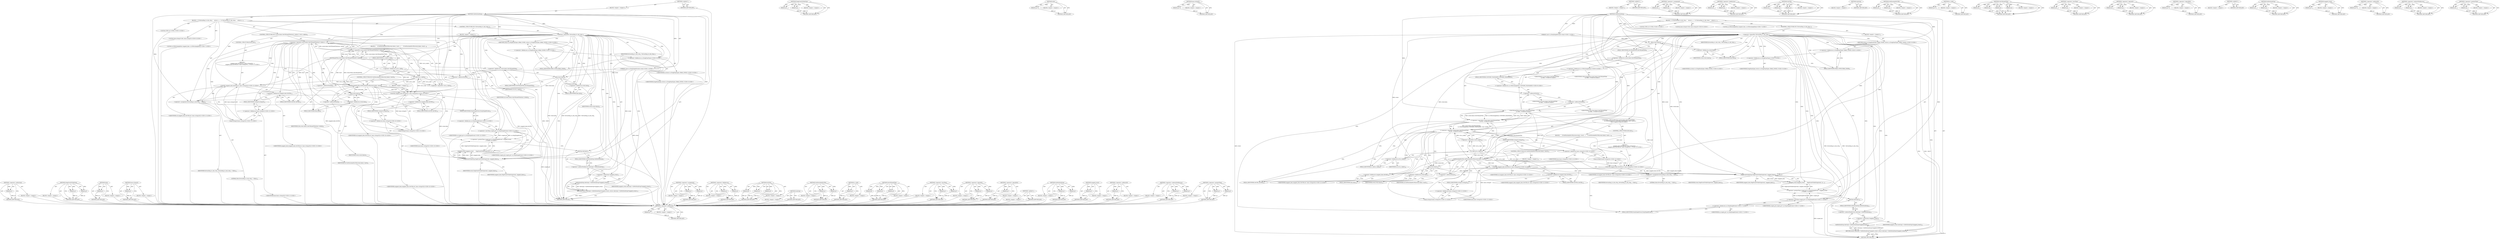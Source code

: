 digraph "&lt;operator&gt;.greaterThan" {
vulnerable_206 [label=<(METHOD,&lt;operator&gt;.indirection)>];
vulnerable_207 [label=<(PARAM,p1)>];
vulnerable_208 [label=<(BLOCK,&lt;empty&gt;,&lt;empty&gt;)>];
vulnerable_209 [label=<(METHOD_RETURN,ANY)>];
vulnerable_188 [label=<(METHOD,MapEventToTabStrip)>];
vulnerable_189 [label=<(PARAM,p1)>];
vulnerable_190 [label=<(PARAM,p2)>];
vulnerable_191 [label=<(BLOCK,&lt;empty&gt;,&lt;empty&gt;)>];
vulnerable_192 [label=<(METHOD_RETURN,ANY)>];
vulnerable_142 [label=<(METHOD,data)>];
vulnerable_143 [label=<(PARAM,p1)>];
vulnerable_144 [label=<(BLOCK,&lt;empty&gt;,&lt;empty&gt;)>];
vulnerable_145 [label=<(METHOD_RETURN,ANY)>];
vulnerable_165 [label=<(METHOD,base.string16)>];
vulnerable_166 [label=<(PARAM,p1)>];
vulnerable_167 [label=<(BLOCK,&lt;empty&gt;,&lt;empty&gt;)>];
vulnerable_168 [label=<(METHOD_RETURN,ANY)>];
vulnerable_6 [label=<(METHOD,&lt;global&gt;)<SUB>1</SUB>>];
vulnerable_7 [label=<(BLOCK,&lt;empty&gt;,&lt;empty&gt;)<SUB>1</SUB>>];
vulnerable_8 [label=<(METHOD,OnPerformDrop)<SUB>1</SUB>>];
vulnerable_9 [label="<(PARAM,const ui::DropTargetEvent&amp; event)<SUB>1</SUB>>"];
vulnerable_10 [label=<(BLOCK,{
  if (!forwarding_to_tab_strip_)
    return u...,{
  if (!forwarding_to_tab_strip_)
    return u...)<SUB>1</SUB>>];
vulnerable_11 [label=<(CONTROL_STRUCTURE,IF,if (!forwarding_to_tab_strip_))<SUB>2</SUB>>];
vulnerable_12 [label=<(&lt;operator&gt;.logicalNot,!forwarding_to_tab_strip_)<SUB>2</SUB>>];
vulnerable_13 [label=<(IDENTIFIER,forwarding_to_tab_strip_,!forwarding_to_tab_strip_)<SUB>2</SUB>>];
vulnerable_14 [label=<(BLOCK,&lt;empty&gt;,&lt;empty&gt;)<SUB>3</SUB>>];
vulnerable_15 [label="<(RETURN,return ui::DragDropTypes::DRAG_NONE;,return ui::DragDropTypes::DRAG_NONE;)<SUB>3</SUB>>"];
vulnerable_16 [label="<(&lt;operator&gt;.fieldAccess,ui::DragDropTypes::DRAG_NONE)<SUB>3</SUB>>"];
vulnerable_17 [label="<(&lt;operator&gt;.fieldAccess,ui::DragDropTypes)<SUB>3</SUB>>"];
vulnerable_18 [label="<(IDENTIFIER,ui,return ui::DragDropTypes::DRAG_NONE;)<SUB>3</SUB>>"];
vulnerable_19 [label="<(IDENTIFIER,DragDropTypes,return ui::DragDropTypes::DRAG_NONE;)<SUB>3</SUB>>"];
vulnerable_20 [label=<(FIELD_IDENTIFIER,DRAG_NONE,DRAG_NONE)<SUB>3</SUB>>];
vulnerable_21 [label="<(LOCAL,GURL url: GURL)<SUB>5</SUB>>"];
vulnerable_22 [label="<(LOCAL,base.string16 title: base.string16)<SUB>6</SUB>>"];
vulnerable_23 [label="<(LOCAL,ui.OSExchangeData mapped_data: ui.OSExchangeData)<SUB>7</SUB>>"];
vulnerable_24 [label=<(CONTROL_STRUCTURE,IF,if (!event.data().GetURLAndTitle(&amp;url, &amp;title) || !url.is_valid()))<SUB>8</SUB>>];
vulnerable_25 [label=<(&lt;operator&gt;.logicalOr,!event.data().GetURLAndTitle(&amp;url, &amp;title) || !...)<SUB>8</SUB>>];
vulnerable_26 [label=<(&lt;operator&gt;.logicalNot,!event.data().GetURLAndTitle(&amp;url, &amp;title))<SUB>8</SUB>>];
vulnerable_27 [label=<(GetURLAndTitle,event.data().GetURLAndTitle(&amp;url, &amp;title))<SUB>8</SUB>>];
vulnerable_28 [label=<(&lt;operator&gt;.fieldAccess,event.data().GetURLAndTitle)<SUB>8</SUB>>];
vulnerable_29 [label=<(data,event.data())<SUB>8</SUB>>];
vulnerable_30 [label=<(&lt;operator&gt;.fieldAccess,event.data)<SUB>8</SUB>>];
vulnerable_31 [label=<(IDENTIFIER,event,event.data())<SUB>8</SUB>>];
vulnerable_32 [label=<(FIELD_IDENTIFIER,data,data)<SUB>8</SUB>>];
vulnerable_33 [label=<(FIELD_IDENTIFIER,GetURLAndTitle,GetURLAndTitle)<SUB>8</SUB>>];
vulnerable_34 [label=<(&lt;operator&gt;.addressOf,&amp;url)<SUB>8</SUB>>];
vulnerable_35 [label=<(IDENTIFIER,url,event.data().GetURLAndTitle(&amp;url, &amp;title))<SUB>8</SUB>>];
vulnerable_36 [label=<(&lt;operator&gt;.addressOf,&amp;title)<SUB>8</SUB>>];
vulnerable_37 [label=<(IDENTIFIER,title,event.data().GetURLAndTitle(&amp;url, &amp;title))<SUB>8</SUB>>];
vulnerable_38 [label=<(&lt;operator&gt;.logicalNot,!url.is_valid())<SUB>8</SUB>>];
vulnerable_39 [label=<(is_valid,url.is_valid())<SUB>8</SUB>>];
vulnerable_40 [label=<(&lt;operator&gt;.fieldAccess,url.is_valid)<SUB>8</SUB>>];
vulnerable_41 [label=<(IDENTIFIER,url,url.is_valid())<SUB>8</SUB>>];
vulnerable_42 [label=<(FIELD_IDENTIFIER,is_valid,is_valid)<SUB>8</SUB>>];
vulnerable_43 [label=<(BLOCK,{
     if (GetPasteAndGoURL(event.data(), &amp;url)...,{
     if (GetPasteAndGoURL(event.data(), &amp;url)...)<SUB>8</SUB>>];
vulnerable_44 [label=<(CONTROL_STRUCTURE,IF,if (GetPasteAndGoURL(event.data(), &amp;url)))<SUB>9</SUB>>];
vulnerable_45 [label=<(GetPasteAndGoURL,GetPasteAndGoURL(event.data(), &amp;url))<SUB>9</SUB>>];
vulnerable_46 [label=<(data,event.data())<SUB>9</SUB>>];
vulnerable_47 [label=<(&lt;operator&gt;.fieldAccess,event.data)<SUB>9</SUB>>];
vulnerable_48 [label=<(IDENTIFIER,event,event.data())<SUB>9</SUB>>];
vulnerable_49 [label=<(FIELD_IDENTIFIER,data,data)<SUB>9</SUB>>];
vulnerable_50 [label=<(&lt;operator&gt;.addressOf,&amp;url)<SUB>9</SUB>>];
vulnerable_51 [label=<(IDENTIFIER,url,GetPasteAndGoURL(event.data(), &amp;url))<SUB>9</SUB>>];
vulnerable_52 [label=<(BLOCK,&lt;empty&gt;,&lt;empty&gt;)<SUB>10</SUB>>];
vulnerable_53 [label="<(SetURL,mapped_data.SetURL(url, base::string16()))<SUB>10</SUB>>"];
vulnerable_54 [label=<(&lt;operator&gt;.fieldAccess,mapped_data.SetURL)<SUB>10</SUB>>];
vulnerable_55 [label="<(IDENTIFIER,mapped_data,mapped_data.SetURL(url, base::string16()))<SUB>10</SUB>>"];
vulnerable_56 [label=<(FIELD_IDENTIFIER,SetURL,SetURL)<SUB>10</SUB>>];
vulnerable_57 [label="<(IDENTIFIER,url,mapped_data.SetURL(url, base::string16()))<SUB>10</SUB>>"];
vulnerable_58 [label="<(base.string16,base::string16())<SUB>10</SUB>>"];
vulnerable_59 [label="<(&lt;operator&gt;.fieldAccess,base::string16)<SUB>10</SUB>>"];
vulnerable_60 [label="<(IDENTIFIER,base,base::string16())<SUB>10</SUB>>"];
vulnerable_61 [label=<(FIELD_IDENTIFIER,string16,string16)<SUB>10</SUB>>];
vulnerable_62 [label=<(CONTROL_STRUCTURE,ELSE,else)<SUB>11</SUB>>];
vulnerable_63 [label="<(BLOCK,{
    mapped_data.SetURL(url, base::string16())...,{
    mapped_data.SetURL(url, base::string16())...)<SUB>11</SUB>>"];
vulnerable_64 [label="<(SetURL,mapped_data.SetURL(url, base::string16()))<SUB>12</SUB>>"];
vulnerable_65 [label=<(&lt;operator&gt;.fieldAccess,mapped_data.SetURL)<SUB>12</SUB>>];
vulnerable_66 [label="<(IDENTIFIER,mapped_data,mapped_data.SetURL(url, base::string16()))<SUB>12</SUB>>"];
vulnerable_67 [label=<(FIELD_IDENTIFIER,SetURL,SetURL)<SUB>12</SUB>>];
vulnerable_68 [label="<(IDENTIFIER,url,mapped_data.SetURL(url, base::string16()))<SUB>12</SUB>>"];
vulnerable_69 [label="<(base.string16,base::string16())<SUB>12</SUB>>"];
vulnerable_70 [label="<(&lt;operator&gt;.fieldAccess,base::string16)<SUB>12</SUB>>"];
vulnerable_71 [label="<(IDENTIFIER,base,base::string16())<SUB>12</SUB>>"];
vulnerable_72 [label=<(FIELD_IDENTIFIER,string16,string16)<SUB>12</SUB>>];
vulnerable_73 [label=<(&lt;operator&gt;.assignment,forwarding_to_tab_strip_ = false)<SUB>14</SUB>>];
vulnerable_74 [label=<(IDENTIFIER,forwarding_to_tab_strip_,forwarding_to_tab_strip_ = false)<SUB>14</SUB>>];
vulnerable_75 [label=<(LITERAL,false,forwarding_to_tab_strip_ = false)<SUB>14</SUB>>];
vulnerable_76 [label="<(&lt;operator&gt;.greaterThan,scoped_ptr&lt;ui::DropTargetEvent&gt; mapped_event(
 ...)<SUB>15</SUB>>"];
vulnerable_77 [label="<(&lt;operator&gt;.lessThan,scoped_ptr&lt;ui::DropTargetEvent)<SUB>15</SUB>>"];
vulnerable_78 [label="<(IDENTIFIER,scoped_ptr,scoped_ptr&lt;ui::DropTargetEvent)<SUB>15</SUB>>"];
vulnerable_79 [label="<(&lt;operator&gt;.fieldAccess,ui::DropTargetEvent)<SUB>15</SUB>>"];
vulnerable_80 [label="<(IDENTIFIER,ui,scoped_ptr&lt;ui::DropTargetEvent)<SUB>15</SUB>>"];
vulnerable_81 [label=<(FIELD_IDENTIFIER,DropTargetEvent,DropTargetEvent)<SUB>15</SUB>>];
vulnerable_82 [label=<(mapped_event,mapped_event(
      MapEventToTabStrip(event, m...)<SUB>15</SUB>>];
vulnerable_83 [label=<(MapEventToTabStrip,MapEventToTabStrip(event, mapped_data))<SUB>16</SUB>>];
vulnerable_84 [label=<(IDENTIFIER,event,MapEventToTabStrip(event, mapped_data))<SUB>16</SUB>>];
vulnerable_85 [label=<(IDENTIFIER,mapped_data,MapEventToTabStrip(event, mapped_data))<SUB>16</SUB>>];
vulnerable_86 [label=<(RETURN,return tabstrip()-&gt;OnPerformDrop(*mapped_event);,return tabstrip()-&gt;OnPerformDrop(*mapped_event);)<SUB>17</SUB>>];
vulnerable_87 [label=<(OnPerformDrop,tabstrip()-&gt;OnPerformDrop(*mapped_event))<SUB>17</SUB>>];
vulnerable_88 [label=<(&lt;operator&gt;.indirectFieldAccess,tabstrip()-&gt;OnPerformDrop)<SUB>17</SUB>>];
vulnerable_89 [label=<(tabstrip,tabstrip())<SUB>17</SUB>>];
vulnerable_90 [label=<(FIELD_IDENTIFIER,OnPerformDrop,OnPerformDrop)<SUB>17</SUB>>];
vulnerable_91 [label=<(&lt;operator&gt;.indirection,*mapped_event)<SUB>17</SUB>>];
vulnerable_92 [label=<(IDENTIFIER,mapped_event,tabstrip()-&gt;OnPerformDrop(*mapped_event))<SUB>17</SUB>>];
vulnerable_93 [label=<(METHOD_RETURN,int)<SUB>1</SUB>>];
vulnerable_95 [label=<(METHOD_RETURN,ANY)<SUB>1</SUB>>];
vulnerable_169 [label=<(METHOD,&lt;operator&gt;.assignment)>];
vulnerable_170 [label=<(PARAM,p1)>];
vulnerable_171 [label=<(PARAM,p2)>];
vulnerable_172 [label=<(BLOCK,&lt;empty&gt;,&lt;empty&gt;)>];
vulnerable_173 [label=<(METHOD_RETURN,ANY)>];
vulnerable_126 [label=<(METHOD,&lt;operator&gt;.fieldAccess)>];
vulnerable_127 [label=<(PARAM,p1)>];
vulnerable_128 [label=<(PARAM,p2)>];
vulnerable_129 [label=<(BLOCK,&lt;empty&gt;,&lt;empty&gt;)>];
vulnerable_130 [label=<(METHOD_RETURN,ANY)>];
vulnerable_159 [label=<(METHOD,SetURL)>];
vulnerable_160 [label=<(PARAM,p1)>];
vulnerable_161 [label=<(PARAM,p2)>];
vulnerable_162 [label=<(PARAM,p3)>];
vulnerable_163 [label=<(BLOCK,&lt;empty&gt;,&lt;empty&gt;)>];
vulnerable_164 [label=<(METHOD_RETURN,ANY)>];
vulnerable_203 [label=<(METHOD,tabstrip)>];
vulnerable_204 [label=<(BLOCK,&lt;empty&gt;,&lt;empty&gt;)>];
vulnerable_205 [label=<(METHOD_RETURN,ANY)>];
vulnerable_154 [label=<(METHOD,GetPasteAndGoURL)>];
vulnerable_155 [label=<(PARAM,p1)>];
vulnerable_156 [label=<(PARAM,p2)>];
vulnerable_157 [label=<(BLOCK,&lt;empty&gt;,&lt;empty&gt;)>];
vulnerable_158 [label=<(METHOD_RETURN,ANY)>];
vulnerable_150 [label=<(METHOD,is_valid)>];
vulnerable_151 [label=<(PARAM,p1)>];
vulnerable_152 [label=<(BLOCK,&lt;empty&gt;,&lt;empty&gt;)>];
vulnerable_153 [label=<(METHOD_RETURN,ANY)>];
vulnerable_136 [label=<(METHOD,GetURLAndTitle)>];
vulnerable_137 [label=<(PARAM,p1)>];
vulnerable_138 [label=<(PARAM,p2)>];
vulnerable_139 [label=<(PARAM,p3)>];
vulnerable_140 [label=<(BLOCK,&lt;empty&gt;,&lt;empty&gt;)>];
vulnerable_141 [label=<(METHOD_RETURN,ANY)>];
vulnerable_179 [label=<(METHOD,&lt;operator&gt;.lessThan)>];
vulnerable_180 [label=<(PARAM,p1)>];
vulnerable_181 [label=<(PARAM,p2)>];
vulnerable_182 [label=<(BLOCK,&lt;empty&gt;,&lt;empty&gt;)>];
vulnerable_183 [label=<(METHOD_RETURN,ANY)>];
vulnerable_131 [label=<(METHOD,&lt;operator&gt;.logicalOr)>];
vulnerable_132 [label=<(PARAM,p1)>];
vulnerable_133 [label=<(PARAM,p2)>];
vulnerable_134 [label=<(BLOCK,&lt;empty&gt;,&lt;empty&gt;)>];
vulnerable_135 [label=<(METHOD_RETURN,ANY)>];
vulnerable_122 [label=<(METHOD,&lt;operator&gt;.logicalNot)>];
vulnerable_123 [label=<(PARAM,p1)>];
vulnerable_124 [label=<(BLOCK,&lt;empty&gt;,&lt;empty&gt;)>];
vulnerable_125 [label=<(METHOD_RETURN,ANY)>];
vulnerable_116 [label=<(METHOD,&lt;global&gt;)<SUB>1</SUB>>];
vulnerable_117 [label=<(BLOCK,&lt;empty&gt;,&lt;empty&gt;)>];
vulnerable_118 [label=<(METHOD_RETURN,ANY)>];
vulnerable_193 [label=<(METHOD,OnPerformDrop)>];
vulnerable_194 [label=<(PARAM,p1)>];
vulnerable_195 [label=<(PARAM,p2)>];
vulnerable_196 [label=<(BLOCK,&lt;empty&gt;,&lt;empty&gt;)>];
vulnerable_197 [label=<(METHOD_RETURN,ANY)>];
vulnerable_184 [label=<(METHOD,mapped_event)>];
vulnerable_185 [label=<(PARAM,p1)>];
vulnerable_186 [label=<(BLOCK,&lt;empty&gt;,&lt;empty&gt;)>];
vulnerable_187 [label=<(METHOD_RETURN,ANY)>];
vulnerable_146 [label=<(METHOD,&lt;operator&gt;.addressOf)>];
vulnerable_147 [label=<(PARAM,p1)>];
vulnerable_148 [label=<(BLOCK,&lt;empty&gt;,&lt;empty&gt;)>];
vulnerable_149 [label=<(METHOD_RETURN,ANY)>];
vulnerable_198 [label=<(METHOD,&lt;operator&gt;.indirectFieldAccess)>];
vulnerable_199 [label=<(PARAM,p1)>];
vulnerable_200 [label=<(PARAM,p2)>];
vulnerable_201 [label=<(BLOCK,&lt;empty&gt;,&lt;empty&gt;)>];
vulnerable_202 [label=<(METHOD_RETURN,ANY)>];
vulnerable_174 [label=<(METHOD,&lt;operator&gt;.greaterThan)>];
vulnerable_175 [label=<(PARAM,p1)>];
vulnerable_176 [label=<(PARAM,p2)>];
vulnerable_177 [label=<(BLOCK,&lt;empty&gt;,&lt;empty&gt;)>];
vulnerable_178 [label=<(METHOD_RETURN,ANY)>];
fixed_214 [label=<(METHOD,&lt;operator&gt;.indirection)>];
fixed_215 [label=<(PARAM,p1)>];
fixed_216 [label=<(BLOCK,&lt;empty&gt;,&lt;empty&gt;)>];
fixed_217 [label=<(METHOD_RETURN,ANY)>];
fixed_196 [label=<(METHOD,MapEventToTabStrip)>];
fixed_197 [label=<(PARAM,p1)>];
fixed_198 [label=<(PARAM,p2)>];
fixed_199 [label=<(BLOCK,&lt;empty&gt;,&lt;empty&gt;)>];
fixed_200 [label=<(METHOD_RETURN,ANY)>];
fixed_150 [label=<(METHOD,data)>];
fixed_151 [label=<(PARAM,p1)>];
fixed_152 [label=<(BLOCK,&lt;empty&gt;,&lt;empty&gt;)>];
fixed_153 [label=<(METHOD_RETURN,ANY)>];
fixed_173 [label=<(METHOD,base.string16)>];
fixed_174 [label=<(PARAM,p1)>];
fixed_175 [label=<(BLOCK,&lt;empty&gt;,&lt;empty&gt;)>];
fixed_176 [label=<(METHOD_RETURN,ANY)>];
fixed_6 [label=<(METHOD,&lt;global&gt;)<SUB>1</SUB>>];
fixed_7 [label=<(BLOCK,&lt;empty&gt;,&lt;empty&gt;)<SUB>1</SUB>>];
fixed_8 [label=<(METHOD,OnPerformDrop)<SUB>1</SUB>>];
fixed_9 [label="<(PARAM,const ui::DropTargetEvent&amp; event)<SUB>1</SUB>>"];
fixed_10 [label=<(BLOCK,{
  if (!forwarding_to_tab_strip_)
    return u...,{
  if (!forwarding_to_tab_strip_)
    return u...)<SUB>1</SUB>>];
fixed_11 [label=<(CONTROL_STRUCTURE,IF,if (!forwarding_to_tab_strip_))<SUB>2</SUB>>];
fixed_12 [label=<(&lt;operator&gt;.logicalNot,!forwarding_to_tab_strip_)<SUB>2</SUB>>];
fixed_13 [label=<(IDENTIFIER,forwarding_to_tab_strip_,!forwarding_to_tab_strip_)<SUB>2</SUB>>];
fixed_14 [label=<(BLOCK,&lt;empty&gt;,&lt;empty&gt;)<SUB>3</SUB>>];
fixed_15 [label="<(RETURN,return ui::DragDropTypes::DRAG_NONE;,return ui::DragDropTypes::DRAG_NONE;)<SUB>3</SUB>>"];
fixed_16 [label="<(&lt;operator&gt;.fieldAccess,ui::DragDropTypes::DRAG_NONE)<SUB>3</SUB>>"];
fixed_17 [label="<(&lt;operator&gt;.fieldAccess,ui::DragDropTypes)<SUB>3</SUB>>"];
fixed_18 [label="<(IDENTIFIER,ui,return ui::DragDropTypes::DRAG_NONE;)<SUB>3</SUB>>"];
fixed_19 [label="<(IDENTIFIER,DragDropTypes,return ui::DragDropTypes::DRAG_NONE;)<SUB>3</SUB>>"];
fixed_20 [label=<(FIELD_IDENTIFIER,DRAG_NONE,DRAG_NONE)<SUB>3</SUB>>];
fixed_21 [label="<(LOCAL,GURL url: GURL)<SUB>5</SUB>>"];
fixed_22 [label="<(LOCAL,base.string16 title: base.string16)<SUB>6</SUB>>"];
fixed_23 [label="<(LOCAL,ui.OSExchangeData mapped_data: ui.OSExchangeData)<SUB>7</SUB>>"];
fixed_24 [label="<(CONTROL_STRUCTURE,IF,if (!event.data().GetURLAndTitle(
           ui::OSExchangeData::CONVERT_FILENAMES, &amp;url, &amp;title) ||
      !url.is_valid()))<SUB>8</SUB>>"];
fixed_25 [label="<(&lt;operator&gt;.logicalOr,!event.data().GetURLAndTitle(
           ui::OS...)<SUB>8</SUB>>"];
fixed_26 [label="<(&lt;operator&gt;.logicalNot,!event.data().GetURLAndTitle(
           ui::OS...)<SUB>8</SUB>>"];
fixed_27 [label="<(GetURLAndTitle,event.data().GetURLAndTitle(
           ui::OSE...)<SUB>8</SUB>>"];
fixed_28 [label=<(&lt;operator&gt;.fieldAccess,event.data().GetURLAndTitle)<SUB>8</SUB>>];
fixed_29 [label=<(data,event.data())<SUB>8</SUB>>];
fixed_30 [label=<(&lt;operator&gt;.fieldAccess,event.data)<SUB>8</SUB>>];
fixed_31 [label=<(IDENTIFIER,event,event.data())<SUB>8</SUB>>];
fixed_32 [label=<(FIELD_IDENTIFIER,data,data)<SUB>8</SUB>>];
fixed_33 [label=<(FIELD_IDENTIFIER,GetURLAndTitle,GetURLAndTitle)<SUB>8</SUB>>];
fixed_34 [label="<(&lt;operator&gt;.fieldAccess,ui::OSExchangeData::CONVERT_FILENAMES)<SUB>9</SUB>>"];
fixed_35 [label="<(&lt;operator&gt;.fieldAccess,ui::OSExchangeData)<SUB>9</SUB>>"];
fixed_36 [label="<(IDENTIFIER,ui,event.data().GetURLAndTitle(
           ui::OSE...)<SUB>9</SUB>>"];
fixed_37 [label="<(IDENTIFIER,OSExchangeData,event.data().GetURLAndTitle(
           ui::OSE...)<SUB>9</SUB>>"];
fixed_38 [label=<(FIELD_IDENTIFIER,CONVERT_FILENAMES,CONVERT_FILENAMES)<SUB>9</SUB>>];
fixed_39 [label=<(&lt;operator&gt;.addressOf,&amp;url)<SUB>9</SUB>>];
fixed_40 [label="<(IDENTIFIER,url,event.data().GetURLAndTitle(
           ui::OSE...)<SUB>9</SUB>>"];
fixed_41 [label=<(&lt;operator&gt;.addressOf,&amp;title)<SUB>9</SUB>>];
fixed_42 [label="<(IDENTIFIER,title,event.data().GetURLAndTitle(
           ui::OSE...)<SUB>9</SUB>>"];
fixed_43 [label=<(&lt;operator&gt;.logicalNot,!url.is_valid())<SUB>10</SUB>>];
fixed_44 [label=<(is_valid,url.is_valid())<SUB>10</SUB>>];
fixed_45 [label=<(&lt;operator&gt;.fieldAccess,url.is_valid)<SUB>10</SUB>>];
fixed_46 [label=<(IDENTIFIER,url,url.is_valid())<SUB>10</SUB>>];
fixed_47 [label=<(FIELD_IDENTIFIER,is_valid,is_valid)<SUB>10</SUB>>];
fixed_48 [label=<(BLOCK,{
     if (GetPasteAndGoURL(event.data(), &amp;url)...,{
     if (GetPasteAndGoURL(event.data(), &amp;url)...)<SUB>10</SUB>>];
fixed_49 [label=<(CONTROL_STRUCTURE,IF,if (GetPasteAndGoURL(event.data(), &amp;url)))<SUB>11</SUB>>];
fixed_50 [label=<(GetPasteAndGoURL,GetPasteAndGoURL(event.data(), &amp;url))<SUB>11</SUB>>];
fixed_51 [label=<(data,event.data())<SUB>11</SUB>>];
fixed_52 [label=<(&lt;operator&gt;.fieldAccess,event.data)<SUB>11</SUB>>];
fixed_53 [label=<(IDENTIFIER,event,event.data())<SUB>11</SUB>>];
fixed_54 [label=<(FIELD_IDENTIFIER,data,data)<SUB>11</SUB>>];
fixed_55 [label=<(&lt;operator&gt;.addressOf,&amp;url)<SUB>11</SUB>>];
fixed_56 [label=<(IDENTIFIER,url,GetPasteAndGoURL(event.data(), &amp;url))<SUB>11</SUB>>];
fixed_57 [label=<(BLOCK,&lt;empty&gt;,&lt;empty&gt;)<SUB>12</SUB>>];
fixed_58 [label="<(SetURL,mapped_data.SetURL(url, base::string16()))<SUB>12</SUB>>"];
fixed_59 [label=<(&lt;operator&gt;.fieldAccess,mapped_data.SetURL)<SUB>12</SUB>>];
fixed_60 [label="<(IDENTIFIER,mapped_data,mapped_data.SetURL(url, base::string16()))<SUB>12</SUB>>"];
fixed_61 [label=<(FIELD_IDENTIFIER,SetURL,SetURL)<SUB>12</SUB>>];
fixed_62 [label="<(IDENTIFIER,url,mapped_data.SetURL(url, base::string16()))<SUB>12</SUB>>"];
fixed_63 [label="<(base.string16,base::string16())<SUB>12</SUB>>"];
fixed_64 [label="<(&lt;operator&gt;.fieldAccess,base::string16)<SUB>12</SUB>>"];
fixed_65 [label="<(IDENTIFIER,base,base::string16())<SUB>12</SUB>>"];
fixed_66 [label=<(FIELD_IDENTIFIER,string16,string16)<SUB>12</SUB>>];
fixed_67 [label=<(CONTROL_STRUCTURE,ELSE,else)<SUB>13</SUB>>];
fixed_68 [label="<(BLOCK,{
    mapped_data.SetURL(url, base::string16())...,{
    mapped_data.SetURL(url, base::string16())...)<SUB>13</SUB>>"];
fixed_69 [label="<(SetURL,mapped_data.SetURL(url, base::string16()))<SUB>14</SUB>>"];
fixed_70 [label=<(&lt;operator&gt;.fieldAccess,mapped_data.SetURL)<SUB>14</SUB>>];
fixed_71 [label="<(IDENTIFIER,mapped_data,mapped_data.SetURL(url, base::string16()))<SUB>14</SUB>>"];
fixed_72 [label=<(FIELD_IDENTIFIER,SetURL,SetURL)<SUB>14</SUB>>];
fixed_73 [label="<(IDENTIFIER,url,mapped_data.SetURL(url, base::string16()))<SUB>14</SUB>>"];
fixed_74 [label="<(base.string16,base::string16())<SUB>14</SUB>>"];
fixed_75 [label="<(&lt;operator&gt;.fieldAccess,base::string16)<SUB>14</SUB>>"];
fixed_76 [label="<(IDENTIFIER,base,base::string16())<SUB>14</SUB>>"];
fixed_77 [label=<(FIELD_IDENTIFIER,string16,string16)<SUB>14</SUB>>];
fixed_78 [label=<(&lt;operator&gt;.assignment,forwarding_to_tab_strip_ = false)<SUB>16</SUB>>];
fixed_79 [label=<(IDENTIFIER,forwarding_to_tab_strip_,forwarding_to_tab_strip_ = false)<SUB>16</SUB>>];
fixed_80 [label=<(LITERAL,false,forwarding_to_tab_strip_ = false)<SUB>16</SUB>>];
fixed_81 [label="<(&lt;operator&gt;.greaterThan,scoped_ptr&lt;ui::DropTargetEvent&gt; mapped_event(
 ...)<SUB>17</SUB>>"];
fixed_82 [label="<(&lt;operator&gt;.lessThan,scoped_ptr&lt;ui::DropTargetEvent)<SUB>17</SUB>>"];
fixed_83 [label="<(IDENTIFIER,scoped_ptr,scoped_ptr&lt;ui::DropTargetEvent)<SUB>17</SUB>>"];
fixed_84 [label="<(&lt;operator&gt;.fieldAccess,ui::DropTargetEvent)<SUB>17</SUB>>"];
fixed_85 [label="<(IDENTIFIER,ui,scoped_ptr&lt;ui::DropTargetEvent)<SUB>17</SUB>>"];
fixed_86 [label=<(FIELD_IDENTIFIER,DropTargetEvent,DropTargetEvent)<SUB>17</SUB>>];
fixed_87 [label=<(mapped_event,mapped_event(
      MapEventToTabStrip(event, m...)<SUB>17</SUB>>];
fixed_88 [label=<(MapEventToTabStrip,MapEventToTabStrip(event, mapped_data))<SUB>18</SUB>>];
fixed_89 [label=<(IDENTIFIER,event,MapEventToTabStrip(event, mapped_data))<SUB>18</SUB>>];
fixed_90 [label=<(IDENTIFIER,mapped_data,MapEventToTabStrip(event, mapped_data))<SUB>18</SUB>>];
fixed_91 [label=<(RETURN,return tabstrip()-&gt;OnPerformDrop(*mapped_event);,return tabstrip()-&gt;OnPerformDrop(*mapped_event);)<SUB>19</SUB>>];
fixed_92 [label=<(OnPerformDrop,tabstrip()-&gt;OnPerformDrop(*mapped_event))<SUB>19</SUB>>];
fixed_93 [label=<(&lt;operator&gt;.indirectFieldAccess,tabstrip()-&gt;OnPerformDrop)<SUB>19</SUB>>];
fixed_94 [label=<(tabstrip,tabstrip())<SUB>19</SUB>>];
fixed_95 [label=<(FIELD_IDENTIFIER,OnPerformDrop,OnPerformDrop)<SUB>19</SUB>>];
fixed_96 [label=<(&lt;operator&gt;.indirection,*mapped_event)<SUB>19</SUB>>];
fixed_97 [label=<(IDENTIFIER,mapped_event,tabstrip()-&gt;OnPerformDrop(*mapped_event))<SUB>19</SUB>>];
fixed_98 [label=<(METHOD_RETURN,int)<SUB>1</SUB>>];
fixed_100 [label=<(METHOD_RETURN,ANY)<SUB>1</SUB>>];
fixed_177 [label=<(METHOD,&lt;operator&gt;.assignment)>];
fixed_178 [label=<(PARAM,p1)>];
fixed_179 [label=<(PARAM,p2)>];
fixed_180 [label=<(BLOCK,&lt;empty&gt;,&lt;empty&gt;)>];
fixed_181 [label=<(METHOD_RETURN,ANY)>];
fixed_133 [label=<(METHOD,&lt;operator&gt;.fieldAccess)>];
fixed_134 [label=<(PARAM,p1)>];
fixed_135 [label=<(PARAM,p2)>];
fixed_136 [label=<(BLOCK,&lt;empty&gt;,&lt;empty&gt;)>];
fixed_137 [label=<(METHOD_RETURN,ANY)>];
fixed_167 [label=<(METHOD,SetURL)>];
fixed_168 [label=<(PARAM,p1)>];
fixed_169 [label=<(PARAM,p2)>];
fixed_170 [label=<(PARAM,p3)>];
fixed_171 [label=<(BLOCK,&lt;empty&gt;,&lt;empty&gt;)>];
fixed_172 [label=<(METHOD_RETURN,ANY)>];
fixed_211 [label=<(METHOD,tabstrip)>];
fixed_212 [label=<(BLOCK,&lt;empty&gt;,&lt;empty&gt;)>];
fixed_213 [label=<(METHOD_RETURN,ANY)>];
fixed_162 [label=<(METHOD,GetPasteAndGoURL)>];
fixed_163 [label=<(PARAM,p1)>];
fixed_164 [label=<(PARAM,p2)>];
fixed_165 [label=<(BLOCK,&lt;empty&gt;,&lt;empty&gt;)>];
fixed_166 [label=<(METHOD_RETURN,ANY)>];
fixed_158 [label=<(METHOD,is_valid)>];
fixed_159 [label=<(PARAM,p1)>];
fixed_160 [label=<(BLOCK,&lt;empty&gt;,&lt;empty&gt;)>];
fixed_161 [label=<(METHOD_RETURN,ANY)>];
fixed_143 [label=<(METHOD,GetURLAndTitle)>];
fixed_144 [label=<(PARAM,p1)>];
fixed_145 [label=<(PARAM,p2)>];
fixed_146 [label=<(PARAM,p3)>];
fixed_147 [label=<(PARAM,p4)>];
fixed_148 [label=<(BLOCK,&lt;empty&gt;,&lt;empty&gt;)>];
fixed_149 [label=<(METHOD_RETURN,ANY)>];
fixed_187 [label=<(METHOD,&lt;operator&gt;.lessThan)>];
fixed_188 [label=<(PARAM,p1)>];
fixed_189 [label=<(PARAM,p2)>];
fixed_190 [label=<(BLOCK,&lt;empty&gt;,&lt;empty&gt;)>];
fixed_191 [label=<(METHOD_RETURN,ANY)>];
fixed_138 [label=<(METHOD,&lt;operator&gt;.logicalOr)>];
fixed_139 [label=<(PARAM,p1)>];
fixed_140 [label=<(PARAM,p2)>];
fixed_141 [label=<(BLOCK,&lt;empty&gt;,&lt;empty&gt;)>];
fixed_142 [label=<(METHOD_RETURN,ANY)>];
fixed_129 [label=<(METHOD,&lt;operator&gt;.logicalNot)>];
fixed_130 [label=<(PARAM,p1)>];
fixed_131 [label=<(BLOCK,&lt;empty&gt;,&lt;empty&gt;)>];
fixed_132 [label=<(METHOD_RETURN,ANY)>];
fixed_123 [label=<(METHOD,&lt;global&gt;)<SUB>1</SUB>>];
fixed_124 [label=<(BLOCK,&lt;empty&gt;,&lt;empty&gt;)>];
fixed_125 [label=<(METHOD_RETURN,ANY)>];
fixed_201 [label=<(METHOD,OnPerformDrop)>];
fixed_202 [label=<(PARAM,p1)>];
fixed_203 [label=<(PARAM,p2)>];
fixed_204 [label=<(BLOCK,&lt;empty&gt;,&lt;empty&gt;)>];
fixed_205 [label=<(METHOD_RETURN,ANY)>];
fixed_192 [label=<(METHOD,mapped_event)>];
fixed_193 [label=<(PARAM,p1)>];
fixed_194 [label=<(BLOCK,&lt;empty&gt;,&lt;empty&gt;)>];
fixed_195 [label=<(METHOD_RETURN,ANY)>];
fixed_154 [label=<(METHOD,&lt;operator&gt;.addressOf)>];
fixed_155 [label=<(PARAM,p1)>];
fixed_156 [label=<(BLOCK,&lt;empty&gt;,&lt;empty&gt;)>];
fixed_157 [label=<(METHOD_RETURN,ANY)>];
fixed_206 [label=<(METHOD,&lt;operator&gt;.indirectFieldAccess)>];
fixed_207 [label=<(PARAM,p1)>];
fixed_208 [label=<(PARAM,p2)>];
fixed_209 [label=<(BLOCK,&lt;empty&gt;,&lt;empty&gt;)>];
fixed_210 [label=<(METHOD_RETURN,ANY)>];
fixed_182 [label=<(METHOD,&lt;operator&gt;.greaterThan)>];
fixed_183 [label=<(PARAM,p1)>];
fixed_184 [label=<(PARAM,p2)>];
fixed_185 [label=<(BLOCK,&lt;empty&gt;,&lt;empty&gt;)>];
fixed_186 [label=<(METHOD_RETURN,ANY)>];
vulnerable_206 -> vulnerable_207  [key=0, label="AST: "];
vulnerable_206 -> vulnerable_207  [key=1, label="DDG: "];
vulnerable_206 -> vulnerable_208  [key=0, label="AST: "];
vulnerable_206 -> vulnerable_209  [key=0, label="AST: "];
vulnerable_206 -> vulnerable_209  [key=1, label="CFG: "];
vulnerable_207 -> vulnerable_209  [key=0, label="DDG: p1"];
vulnerable_208 -> fixed_214  [key=0];
vulnerable_209 -> fixed_214  [key=0];
vulnerable_188 -> vulnerable_189  [key=0, label="AST: "];
vulnerable_188 -> vulnerable_189  [key=1, label="DDG: "];
vulnerable_188 -> vulnerable_191  [key=0, label="AST: "];
vulnerable_188 -> vulnerable_190  [key=0, label="AST: "];
vulnerable_188 -> vulnerable_190  [key=1, label="DDG: "];
vulnerable_188 -> vulnerable_192  [key=0, label="AST: "];
vulnerable_188 -> vulnerable_192  [key=1, label="CFG: "];
vulnerable_189 -> vulnerable_192  [key=0, label="DDG: p1"];
vulnerable_190 -> vulnerable_192  [key=0, label="DDG: p2"];
vulnerable_191 -> fixed_214  [key=0];
vulnerable_192 -> fixed_214  [key=0];
vulnerable_142 -> vulnerable_143  [key=0, label="AST: "];
vulnerable_142 -> vulnerable_143  [key=1, label="DDG: "];
vulnerable_142 -> vulnerable_144  [key=0, label="AST: "];
vulnerable_142 -> vulnerable_145  [key=0, label="AST: "];
vulnerable_142 -> vulnerable_145  [key=1, label="CFG: "];
vulnerable_143 -> vulnerable_145  [key=0, label="DDG: p1"];
vulnerable_144 -> fixed_214  [key=0];
vulnerable_145 -> fixed_214  [key=0];
vulnerable_165 -> vulnerable_166  [key=0, label="AST: "];
vulnerable_165 -> vulnerable_166  [key=1, label="DDG: "];
vulnerable_165 -> vulnerable_167  [key=0, label="AST: "];
vulnerable_165 -> vulnerable_168  [key=0, label="AST: "];
vulnerable_165 -> vulnerable_168  [key=1, label="CFG: "];
vulnerable_166 -> vulnerable_168  [key=0, label="DDG: p1"];
vulnerable_167 -> fixed_214  [key=0];
vulnerable_168 -> fixed_214  [key=0];
vulnerable_6 -> vulnerable_7  [key=0, label="AST: "];
vulnerable_6 -> vulnerable_95  [key=0, label="AST: "];
vulnerable_6 -> vulnerable_95  [key=1, label="CFG: "];
vulnerable_7 -> vulnerable_8  [key=0, label="AST: "];
vulnerable_8 -> vulnerable_9  [key=0, label="AST: "];
vulnerable_8 -> vulnerable_9  [key=1, label="DDG: "];
vulnerable_8 -> vulnerable_10  [key=0, label="AST: "];
vulnerable_8 -> vulnerable_93  [key=0, label="AST: "];
vulnerable_8 -> vulnerable_12  [key=0, label="CFG: "];
vulnerable_8 -> vulnerable_12  [key=1, label="DDG: "];
vulnerable_8 -> vulnerable_73  [key=0, label="DDG: "];
vulnerable_8 -> vulnerable_15  [key=0, label="DDG: "];
vulnerable_8 -> vulnerable_77  [key=0, label="DDG: "];
vulnerable_8 -> vulnerable_83  [key=0, label="DDG: "];
vulnerable_8 -> vulnerable_27  [key=0, label="DDG: "];
vulnerable_8 -> vulnerable_39  [key=0, label="DDG: "];
vulnerable_8 -> vulnerable_45  [key=0, label="DDG: "];
vulnerable_8 -> vulnerable_64  [key=0, label="DDG: "];
vulnerable_8 -> vulnerable_53  [key=0, label="DDG: "];
vulnerable_9 -> vulnerable_93  [key=0, label="DDG: event"];
vulnerable_9 -> vulnerable_83  [key=0, label="DDG: event"];
vulnerable_9 -> vulnerable_46  [key=0, label="DDG: event"];
vulnerable_9 -> vulnerable_29  [key=0, label="DDG: event"];
vulnerable_10 -> vulnerable_11  [key=0, label="AST: "];
vulnerable_10 -> vulnerable_21  [key=0, label="AST: "];
vulnerable_10 -> vulnerable_22  [key=0, label="AST: "];
vulnerable_10 -> vulnerable_23  [key=0, label="AST: "];
vulnerable_10 -> vulnerable_24  [key=0, label="AST: "];
vulnerable_10 -> vulnerable_73  [key=0, label="AST: "];
vulnerable_10 -> vulnerable_76  [key=0, label="AST: "];
vulnerable_10 -> vulnerable_86  [key=0, label="AST: "];
vulnerable_11 -> vulnerable_12  [key=0, label="AST: "];
vulnerable_11 -> vulnerable_14  [key=0, label="AST: "];
vulnerable_12 -> vulnerable_13  [key=0, label="AST: "];
vulnerable_12 -> vulnerable_17  [key=0, label="CFG: "];
vulnerable_12 -> vulnerable_17  [key=1, label="CDG: "];
vulnerable_12 -> vulnerable_32  [key=0, label="CFG: "];
vulnerable_12 -> vulnerable_32  [key=1, label="CDG: "];
vulnerable_12 -> vulnerable_93  [key=0, label="DDG: forwarding_to_tab_strip_"];
vulnerable_12 -> vulnerable_93  [key=1, label="DDG: !forwarding_to_tab_strip_"];
vulnerable_12 -> vulnerable_15  [key=0, label="CDG: "];
vulnerable_12 -> vulnerable_30  [key=0, label="CDG: "];
vulnerable_12 -> vulnerable_34  [key=0, label="CDG: "];
vulnerable_12 -> vulnerable_73  [key=0, label="CDG: "];
vulnerable_12 -> vulnerable_26  [key=0, label="CDG: "];
vulnerable_12 -> vulnerable_77  [key=0, label="CDG: "];
vulnerable_12 -> vulnerable_89  [key=0, label="CDG: "];
vulnerable_12 -> vulnerable_28  [key=0, label="CDG: "];
vulnerable_12 -> vulnerable_81  [key=0, label="CDG: "];
vulnerable_12 -> vulnerable_20  [key=0, label="CDG: "];
vulnerable_12 -> vulnerable_25  [key=0, label="CDG: "];
vulnerable_12 -> vulnerable_27  [key=0, label="CDG: "];
vulnerable_12 -> vulnerable_29  [key=0, label="CDG: "];
vulnerable_12 -> vulnerable_76  [key=0, label="CDG: "];
vulnerable_12 -> vulnerable_87  [key=0, label="CDG: "];
vulnerable_12 -> vulnerable_91  [key=0, label="CDG: "];
vulnerable_12 -> vulnerable_82  [key=0, label="CDG: "];
vulnerable_12 -> vulnerable_90  [key=0, label="CDG: "];
vulnerable_12 -> vulnerable_79  [key=0, label="CDG: "];
vulnerable_12 -> vulnerable_16  [key=0, label="CDG: "];
vulnerable_12 -> vulnerable_33  [key=0, label="CDG: "];
vulnerable_12 -> vulnerable_83  [key=0, label="CDG: "];
vulnerable_12 -> vulnerable_36  [key=0, label="CDG: "];
vulnerable_12 -> vulnerable_88  [key=0, label="CDG: "];
vulnerable_12 -> vulnerable_86  [key=0, label="CDG: "];
vulnerable_13 -> fixed_214  [key=0];
vulnerable_14 -> vulnerable_15  [key=0, label="AST: "];
vulnerable_15 -> vulnerable_16  [key=0, label="AST: "];
vulnerable_15 -> vulnerable_93  [key=0, label="CFG: "];
vulnerable_15 -> vulnerable_93  [key=1, label="DDG: &lt;RET&gt;"];
vulnerable_16 -> vulnerable_17  [key=0, label="AST: "];
vulnerable_16 -> vulnerable_20  [key=0, label="AST: "];
vulnerable_16 -> vulnerable_15  [key=0, label="CFG: "];
vulnerable_17 -> vulnerable_18  [key=0, label="AST: "];
vulnerable_17 -> vulnerable_19  [key=0, label="AST: "];
vulnerable_17 -> vulnerable_20  [key=0, label="CFG: "];
vulnerable_18 -> fixed_214  [key=0];
vulnerable_19 -> fixed_214  [key=0];
vulnerable_20 -> vulnerable_16  [key=0, label="CFG: "];
vulnerable_21 -> fixed_214  [key=0];
vulnerable_22 -> fixed_214  [key=0];
vulnerable_23 -> fixed_214  [key=0];
vulnerable_24 -> vulnerable_25  [key=0, label="AST: "];
vulnerable_24 -> vulnerable_43  [key=0, label="AST: "];
vulnerable_24 -> vulnerable_62  [key=0, label="AST: "];
vulnerable_25 -> vulnerable_26  [key=0, label="AST: "];
vulnerable_25 -> vulnerable_38  [key=0, label="AST: "];
vulnerable_25 -> vulnerable_49  [key=0, label="CFG: "];
vulnerable_25 -> vulnerable_49  [key=1, label="CDG: "];
vulnerable_25 -> vulnerable_67  [key=0, label="CFG: "];
vulnerable_25 -> vulnerable_67  [key=1, label="CDG: "];
vulnerable_25 -> vulnerable_47  [key=0, label="CDG: "];
vulnerable_25 -> vulnerable_64  [key=0, label="CDG: "];
vulnerable_25 -> vulnerable_46  [key=0, label="CDG: "];
vulnerable_25 -> vulnerable_72  [key=0, label="CDG: "];
vulnerable_25 -> vulnerable_69  [key=0, label="CDG: "];
vulnerable_25 -> vulnerable_45  [key=0, label="CDG: "];
vulnerable_25 -> vulnerable_65  [key=0, label="CDG: "];
vulnerable_25 -> vulnerable_50  [key=0, label="CDG: "];
vulnerable_25 -> vulnerable_70  [key=0, label="CDG: "];
vulnerable_26 -> vulnerable_27  [key=0, label="AST: "];
vulnerable_26 -> vulnerable_25  [key=0, label="CFG: "];
vulnerable_26 -> vulnerable_25  [key=1, label="DDG: event.data().GetURLAndTitle(&amp;url, &amp;title)"];
vulnerable_26 -> vulnerable_42  [key=0, label="CFG: "];
vulnerable_26 -> vulnerable_42  [key=1, label="CDG: "];
vulnerable_26 -> vulnerable_38  [key=0, label="CDG: "];
vulnerable_26 -> vulnerable_40  [key=0, label="CDG: "];
vulnerable_26 -> vulnerable_39  [key=0, label="CDG: "];
vulnerable_27 -> vulnerable_28  [key=0, label="AST: "];
vulnerable_27 -> vulnerable_34  [key=0, label="AST: "];
vulnerable_27 -> vulnerable_36  [key=0, label="AST: "];
vulnerable_27 -> vulnerable_26  [key=0, label="CFG: "];
vulnerable_27 -> vulnerable_26  [key=1, label="DDG: event.data().GetURLAndTitle"];
vulnerable_27 -> vulnerable_26  [key=2, label="DDG: &amp;url"];
vulnerable_27 -> vulnerable_26  [key=3, label="DDG: &amp;title"];
vulnerable_27 -> vulnerable_45  [key=0, label="DDG: event.data().GetURLAndTitle"];
vulnerable_27 -> vulnerable_45  [key=1, label="DDG: &amp;url"];
vulnerable_27 -> vulnerable_64  [key=0, label="DDG: &amp;url"];
vulnerable_27 -> vulnerable_53  [key=0, label="DDG: &amp;url"];
vulnerable_28 -> vulnerable_29  [key=0, label="AST: "];
vulnerable_28 -> vulnerable_33  [key=0, label="AST: "];
vulnerable_28 -> vulnerable_34  [key=0, label="CFG: "];
vulnerable_29 -> vulnerable_30  [key=0, label="AST: "];
vulnerable_29 -> vulnerable_33  [key=0, label="CFG: "];
vulnerable_29 -> vulnerable_83  [key=0, label="DDG: event.data"];
vulnerable_29 -> vulnerable_46  [key=0, label="DDG: event.data"];
vulnerable_30 -> vulnerable_31  [key=0, label="AST: "];
vulnerable_30 -> vulnerable_32  [key=0, label="AST: "];
vulnerable_30 -> vulnerable_29  [key=0, label="CFG: "];
vulnerable_31 -> fixed_214  [key=0];
vulnerable_32 -> vulnerable_30  [key=0, label="CFG: "];
vulnerable_33 -> vulnerable_28  [key=0, label="CFG: "];
vulnerable_34 -> vulnerable_35  [key=0, label="AST: "];
vulnerable_34 -> vulnerable_36  [key=0, label="CFG: "];
vulnerable_35 -> fixed_214  [key=0];
vulnerable_36 -> vulnerable_37  [key=0, label="AST: "];
vulnerable_36 -> vulnerable_27  [key=0, label="CFG: "];
vulnerable_37 -> fixed_214  [key=0];
vulnerable_38 -> vulnerable_39  [key=0, label="AST: "];
vulnerable_38 -> vulnerable_25  [key=0, label="CFG: "];
vulnerable_38 -> vulnerable_25  [key=1, label="DDG: url.is_valid()"];
vulnerable_39 -> vulnerable_40  [key=0, label="AST: "];
vulnerable_39 -> vulnerable_38  [key=0, label="CFG: "];
vulnerable_39 -> vulnerable_38  [key=1, label="DDG: url.is_valid"];
vulnerable_39 -> vulnerable_45  [key=0, label="DDG: url.is_valid"];
vulnerable_39 -> vulnerable_64  [key=0, label="DDG: url.is_valid"];
vulnerable_39 -> vulnerable_53  [key=0, label="DDG: url.is_valid"];
vulnerable_40 -> vulnerable_41  [key=0, label="AST: "];
vulnerable_40 -> vulnerable_42  [key=0, label="AST: "];
vulnerable_40 -> vulnerable_39  [key=0, label="CFG: "];
vulnerable_41 -> fixed_214  [key=0];
vulnerable_42 -> vulnerable_40  [key=0, label="CFG: "];
vulnerable_43 -> vulnerable_44  [key=0, label="AST: "];
vulnerable_44 -> vulnerable_45  [key=0, label="AST: "];
vulnerable_44 -> vulnerable_52  [key=0, label="AST: "];
vulnerable_45 -> vulnerable_46  [key=0, label="AST: "];
vulnerable_45 -> vulnerable_50  [key=0, label="AST: "];
vulnerable_45 -> vulnerable_56  [key=0, label="CFG: "];
vulnerable_45 -> vulnerable_56  [key=1, label="CDG: "];
vulnerable_45 -> vulnerable_73  [key=0, label="CFG: "];
vulnerable_45 -> vulnerable_53  [key=0, label="DDG: &amp;url"];
vulnerable_45 -> vulnerable_53  [key=1, label="CDG: "];
vulnerable_45 -> vulnerable_59  [key=0, label="CDG: "];
vulnerable_45 -> vulnerable_54  [key=0, label="CDG: "];
vulnerable_45 -> vulnerable_58  [key=0, label="CDG: "];
vulnerable_45 -> vulnerable_61  [key=0, label="CDG: "];
vulnerable_46 -> vulnerable_47  [key=0, label="AST: "];
vulnerable_46 -> vulnerable_50  [key=0, label="CFG: "];
vulnerable_46 -> vulnerable_83  [key=0, label="DDG: event.data"];
vulnerable_46 -> vulnerable_45  [key=0, label="DDG: event.data"];
vulnerable_47 -> vulnerable_48  [key=0, label="AST: "];
vulnerable_47 -> vulnerable_49  [key=0, label="AST: "];
vulnerable_47 -> vulnerable_46  [key=0, label="CFG: "];
vulnerable_48 -> fixed_214  [key=0];
vulnerable_49 -> vulnerable_47  [key=0, label="CFG: "];
vulnerable_50 -> vulnerable_51  [key=0, label="AST: "];
vulnerable_50 -> vulnerable_45  [key=0, label="CFG: "];
vulnerable_51 -> fixed_214  [key=0];
vulnerable_52 -> vulnerable_53  [key=0, label="AST: "];
vulnerable_53 -> vulnerable_54  [key=0, label="AST: "];
vulnerable_53 -> vulnerable_57  [key=0, label="AST: "];
vulnerable_53 -> vulnerable_58  [key=0, label="AST: "];
vulnerable_53 -> vulnerable_73  [key=0, label="CFG: "];
vulnerable_53 -> vulnerable_83  [key=0, label="DDG: mapped_data.SetURL"];
vulnerable_54 -> vulnerable_55  [key=0, label="AST: "];
vulnerable_54 -> vulnerable_56  [key=0, label="AST: "];
vulnerable_54 -> vulnerable_61  [key=0, label="CFG: "];
vulnerable_55 -> fixed_214  [key=0];
vulnerable_56 -> vulnerable_54  [key=0, label="CFG: "];
vulnerable_57 -> fixed_214  [key=0];
vulnerable_58 -> vulnerable_59  [key=0, label="AST: "];
vulnerable_58 -> vulnerable_53  [key=0, label="CFG: "];
vulnerable_58 -> vulnerable_53  [key=1, label="DDG: base::string16"];
vulnerable_59 -> vulnerable_60  [key=0, label="AST: "];
vulnerable_59 -> vulnerable_61  [key=0, label="AST: "];
vulnerable_59 -> vulnerable_58  [key=0, label="CFG: "];
vulnerable_60 -> fixed_214  [key=0];
vulnerable_61 -> vulnerable_59  [key=0, label="CFG: "];
vulnerable_62 -> vulnerable_63  [key=0, label="AST: "];
vulnerable_63 -> vulnerable_64  [key=0, label="AST: "];
vulnerable_64 -> vulnerable_65  [key=0, label="AST: "];
vulnerable_64 -> vulnerable_68  [key=0, label="AST: "];
vulnerable_64 -> vulnerable_69  [key=0, label="AST: "];
vulnerable_64 -> vulnerable_73  [key=0, label="CFG: "];
vulnerable_64 -> vulnerable_83  [key=0, label="DDG: mapped_data.SetURL"];
vulnerable_65 -> vulnerable_66  [key=0, label="AST: "];
vulnerable_65 -> vulnerable_67  [key=0, label="AST: "];
vulnerable_65 -> vulnerable_72  [key=0, label="CFG: "];
vulnerable_66 -> fixed_214  [key=0];
vulnerable_67 -> vulnerable_65  [key=0, label="CFG: "];
vulnerable_68 -> fixed_214  [key=0];
vulnerable_69 -> vulnerable_70  [key=0, label="AST: "];
vulnerable_69 -> vulnerable_64  [key=0, label="CFG: "];
vulnerable_69 -> vulnerable_64  [key=1, label="DDG: base::string16"];
vulnerable_70 -> vulnerable_71  [key=0, label="AST: "];
vulnerable_70 -> vulnerable_72  [key=0, label="AST: "];
vulnerable_70 -> vulnerable_69  [key=0, label="CFG: "];
vulnerable_71 -> fixed_214  [key=0];
vulnerable_72 -> vulnerable_70  [key=0, label="CFG: "];
vulnerable_73 -> vulnerable_74  [key=0, label="AST: "];
vulnerable_73 -> vulnerable_75  [key=0, label="AST: "];
vulnerable_73 -> vulnerable_81  [key=0, label="CFG: "];
vulnerable_74 -> fixed_214  [key=0];
vulnerable_75 -> fixed_214  [key=0];
vulnerable_76 -> vulnerable_77  [key=0, label="AST: "];
vulnerable_76 -> vulnerable_82  [key=0, label="AST: "];
vulnerable_76 -> vulnerable_89  [key=0, label="CFG: "];
vulnerable_77 -> vulnerable_78  [key=0, label="AST: "];
vulnerable_77 -> vulnerable_79  [key=0, label="AST: "];
vulnerable_77 -> vulnerable_83  [key=0, label="CFG: "];
vulnerable_77 -> vulnerable_93  [key=0, label="DDG: scoped_ptr"];
vulnerable_77 -> vulnerable_76  [key=0, label="DDG: scoped_ptr"];
vulnerable_77 -> vulnerable_76  [key=1, label="DDG: ui::DropTargetEvent"];
vulnerable_78 -> fixed_214  [key=0];
vulnerable_79 -> vulnerable_80  [key=0, label="AST: "];
vulnerable_79 -> vulnerable_81  [key=0, label="AST: "];
vulnerable_79 -> vulnerable_77  [key=0, label="CFG: "];
vulnerable_80 -> fixed_214  [key=0];
vulnerable_81 -> vulnerable_79  [key=0, label="CFG: "];
vulnerable_82 -> vulnerable_83  [key=0, label="AST: "];
vulnerable_82 -> vulnerable_76  [key=0, label="CFG: "];
vulnerable_82 -> vulnerable_76  [key=1, label="DDG: MapEventToTabStrip(event, mapped_data)"];
vulnerable_83 -> vulnerable_84  [key=0, label="AST: "];
vulnerable_83 -> vulnerable_85  [key=0, label="AST: "];
vulnerable_83 -> vulnerable_82  [key=0, label="CFG: "];
vulnerable_83 -> vulnerable_82  [key=1, label="DDG: event"];
vulnerable_83 -> vulnerable_82  [key=2, label="DDG: mapped_data"];
vulnerable_84 -> fixed_214  [key=0];
vulnerable_85 -> fixed_214  [key=0];
vulnerable_86 -> vulnerable_87  [key=0, label="AST: "];
vulnerable_86 -> vulnerable_93  [key=0, label="CFG: "];
vulnerable_86 -> vulnerable_93  [key=1, label="DDG: &lt;RET&gt;"];
vulnerable_87 -> vulnerable_88  [key=0, label="AST: "];
vulnerable_87 -> vulnerable_91  [key=0, label="AST: "];
vulnerable_87 -> vulnerable_86  [key=0, label="CFG: "];
vulnerable_87 -> vulnerable_86  [key=1, label="DDG: tabstrip()-&gt;OnPerformDrop(*mapped_event)"];
vulnerable_88 -> vulnerable_89  [key=0, label="AST: "];
vulnerable_88 -> vulnerable_90  [key=0, label="AST: "];
vulnerable_88 -> vulnerable_91  [key=0, label="CFG: "];
vulnerable_89 -> vulnerable_90  [key=0, label="CFG: "];
vulnerable_90 -> vulnerable_88  [key=0, label="CFG: "];
vulnerable_91 -> vulnerable_92  [key=0, label="AST: "];
vulnerable_91 -> vulnerable_87  [key=0, label="CFG: "];
vulnerable_92 -> fixed_214  [key=0];
vulnerable_93 -> fixed_214  [key=0];
vulnerable_95 -> fixed_214  [key=0];
vulnerable_169 -> vulnerable_170  [key=0, label="AST: "];
vulnerable_169 -> vulnerable_170  [key=1, label="DDG: "];
vulnerable_169 -> vulnerable_172  [key=0, label="AST: "];
vulnerable_169 -> vulnerable_171  [key=0, label="AST: "];
vulnerable_169 -> vulnerable_171  [key=1, label="DDG: "];
vulnerable_169 -> vulnerable_173  [key=0, label="AST: "];
vulnerable_169 -> vulnerable_173  [key=1, label="CFG: "];
vulnerable_170 -> vulnerable_173  [key=0, label="DDG: p1"];
vulnerable_171 -> vulnerable_173  [key=0, label="DDG: p2"];
vulnerable_172 -> fixed_214  [key=0];
vulnerable_173 -> fixed_214  [key=0];
vulnerable_126 -> vulnerable_127  [key=0, label="AST: "];
vulnerable_126 -> vulnerable_127  [key=1, label="DDG: "];
vulnerable_126 -> vulnerable_129  [key=0, label="AST: "];
vulnerable_126 -> vulnerable_128  [key=0, label="AST: "];
vulnerable_126 -> vulnerable_128  [key=1, label="DDG: "];
vulnerable_126 -> vulnerable_130  [key=0, label="AST: "];
vulnerable_126 -> vulnerable_130  [key=1, label="CFG: "];
vulnerable_127 -> vulnerable_130  [key=0, label="DDG: p1"];
vulnerable_128 -> vulnerable_130  [key=0, label="DDG: p2"];
vulnerable_129 -> fixed_214  [key=0];
vulnerable_130 -> fixed_214  [key=0];
vulnerable_159 -> vulnerable_160  [key=0, label="AST: "];
vulnerable_159 -> vulnerable_160  [key=1, label="DDG: "];
vulnerable_159 -> vulnerable_163  [key=0, label="AST: "];
vulnerable_159 -> vulnerable_161  [key=0, label="AST: "];
vulnerable_159 -> vulnerable_161  [key=1, label="DDG: "];
vulnerable_159 -> vulnerable_164  [key=0, label="AST: "];
vulnerable_159 -> vulnerable_164  [key=1, label="CFG: "];
vulnerable_159 -> vulnerable_162  [key=0, label="AST: "];
vulnerable_159 -> vulnerable_162  [key=1, label="DDG: "];
vulnerable_160 -> vulnerable_164  [key=0, label="DDG: p1"];
vulnerable_161 -> vulnerable_164  [key=0, label="DDG: p2"];
vulnerable_162 -> vulnerable_164  [key=0, label="DDG: p3"];
vulnerable_163 -> fixed_214  [key=0];
vulnerable_164 -> fixed_214  [key=0];
vulnerable_203 -> vulnerable_204  [key=0, label="AST: "];
vulnerable_203 -> vulnerable_205  [key=0, label="AST: "];
vulnerable_203 -> vulnerable_205  [key=1, label="CFG: "];
vulnerable_204 -> fixed_214  [key=0];
vulnerable_205 -> fixed_214  [key=0];
vulnerable_154 -> vulnerable_155  [key=0, label="AST: "];
vulnerable_154 -> vulnerable_155  [key=1, label="DDG: "];
vulnerable_154 -> vulnerable_157  [key=0, label="AST: "];
vulnerable_154 -> vulnerable_156  [key=0, label="AST: "];
vulnerable_154 -> vulnerable_156  [key=1, label="DDG: "];
vulnerable_154 -> vulnerable_158  [key=0, label="AST: "];
vulnerable_154 -> vulnerable_158  [key=1, label="CFG: "];
vulnerable_155 -> vulnerable_158  [key=0, label="DDG: p1"];
vulnerable_156 -> vulnerable_158  [key=0, label="DDG: p2"];
vulnerable_157 -> fixed_214  [key=0];
vulnerable_158 -> fixed_214  [key=0];
vulnerable_150 -> vulnerable_151  [key=0, label="AST: "];
vulnerable_150 -> vulnerable_151  [key=1, label="DDG: "];
vulnerable_150 -> vulnerable_152  [key=0, label="AST: "];
vulnerable_150 -> vulnerable_153  [key=0, label="AST: "];
vulnerable_150 -> vulnerable_153  [key=1, label="CFG: "];
vulnerable_151 -> vulnerable_153  [key=0, label="DDG: p1"];
vulnerable_152 -> fixed_214  [key=0];
vulnerable_153 -> fixed_214  [key=0];
vulnerable_136 -> vulnerable_137  [key=0, label="AST: "];
vulnerable_136 -> vulnerable_137  [key=1, label="DDG: "];
vulnerable_136 -> vulnerable_140  [key=0, label="AST: "];
vulnerable_136 -> vulnerable_138  [key=0, label="AST: "];
vulnerable_136 -> vulnerable_138  [key=1, label="DDG: "];
vulnerable_136 -> vulnerable_141  [key=0, label="AST: "];
vulnerable_136 -> vulnerable_141  [key=1, label="CFG: "];
vulnerable_136 -> vulnerable_139  [key=0, label="AST: "];
vulnerable_136 -> vulnerable_139  [key=1, label="DDG: "];
vulnerable_137 -> vulnerable_141  [key=0, label="DDG: p1"];
vulnerable_138 -> vulnerable_141  [key=0, label="DDG: p2"];
vulnerable_139 -> vulnerable_141  [key=0, label="DDG: p3"];
vulnerable_140 -> fixed_214  [key=0];
vulnerable_141 -> fixed_214  [key=0];
vulnerable_179 -> vulnerable_180  [key=0, label="AST: "];
vulnerable_179 -> vulnerable_180  [key=1, label="DDG: "];
vulnerable_179 -> vulnerable_182  [key=0, label="AST: "];
vulnerable_179 -> vulnerable_181  [key=0, label="AST: "];
vulnerable_179 -> vulnerable_181  [key=1, label="DDG: "];
vulnerable_179 -> vulnerable_183  [key=0, label="AST: "];
vulnerable_179 -> vulnerable_183  [key=1, label="CFG: "];
vulnerable_180 -> vulnerable_183  [key=0, label="DDG: p1"];
vulnerable_181 -> vulnerable_183  [key=0, label="DDG: p2"];
vulnerable_182 -> fixed_214  [key=0];
vulnerable_183 -> fixed_214  [key=0];
vulnerable_131 -> vulnerable_132  [key=0, label="AST: "];
vulnerable_131 -> vulnerable_132  [key=1, label="DDG: "];
vulnerable_131 -> vulnerable_134  [key=0, label="AST: "];
vulnerable_131 -> vulnerable_133  [key=0, label="AST: "];
vulnerable_131 -> vulnerable_133  [key=1, label="DDG: "];
vulnerable_131 -> vulnerable_135  [key=0, label="AST: "];
vulnerable_131 -> vulnerable_135  [key=1, label="CFG: "];
vulnerable_132 -> vulnerable_135  [key=0, label="DDG: p1"];
vulnerable_133 -> vulnerable_135  [key=0, label="DDG: p2"];
vulnerable_134 -> fixed_214  [key=0];
vulnerable_135 -> fixed_214  [key=0];
vulnerable_122 -> vulnerable_123  [key=0, label="AST: "];
vulnerable_122 -> vulnerable_123  [key=1, label="DDG: "];
vulnerable_122 -> vulnerable_124  [key=0, label="AST: "];
vulnerable_122 -> vulnerable_125  [key=0, label="AST: "];
vulnerable_122 -> vulnerable_125  [key=1, label="CFG: "];
vulnerable_123 -> vulnerable_125  [key=0, label="DDG: p1"];
vulnerable_124 -> fixed_214  [key=0];
vulnerable_125 -> fixed_214  [key=0];
vulnerable_116 -> vulnerable_117  [key=0, label="AST: "];
vulnerable_116 -> vulnerable_118  [key=0, label="AST: "];
vulnerable_116 -> vulnerable_118  [key=1, label="CFG: "];
vulnerable_117 -> fixed_214  [key=0];
vulnerable_118 -> fixed_214  [key=0];
vulnerable_193 -> vulnerable_194  [key=0, label="AST: "];
vulnerable_193 -> vulnerable_194  [key=1, label="DDG: "];
vulnerable_193 -> vulnerable_196  [key=0, label="AST: "];
vulnerable_193 -> vulnerable_195  [key=0, label="AST: "];
vulnerable_193 -> vulnerable_195  [key=1, label="DDG: "];
vulnerable_193 -> vulnerable_197  [key=0, label="AST: "];
vulnerable_193 -> vulnerable_197  [key=1, label="CFG: "];
vulnerable_194 -> vulnerable_197  [key=0, label="DDG: p1"];
vulnerable_195 -> vulnerable_197  [key=0, label="DDG: p2"];
vulnerable_196 -> fixed_214  [key=0];
vulnerable_197 -> fixed_214  [key=0];
vulnerable_184 -> vulnerable_185  [key=0, label="AST: "];
vulnerable_184 -> vulnerable_185  [key=1, label="DDG: "];
vulnerable_184 -> vulnerable_186  [key=0, label="AST: "];
vulnerable_184 -> vulnerable_187  [key=0, label="AST: "];
vulnerable_184 -> vulnerable_187  [key=1, label="CFG: "];
vulnerable_185 -> vulnerable_187  [key=0, label="DDG: p1"];
vulnerable_186 -> fixed_214  [key=0];
vulnerable_187 -> fixed_214  [key=0];
vulnerable_146 -> vulnerable_147  [key=0, label="AST: "];
vulnerable_146 -> vulnerable_147  [key=1, label="DDG: "];
vulnerable_146 -> vulnerable_148  [key=0, label="AST: "];
vulnerable_146 -> vulnerable_149  [key=0, label="AST: "];
vulnerable_146 -> vulnerable_149  [key=1, label="CFG: "];
vulnerable_147 -> vulnerable_149  [key=0, label="DDG: p1"];
vulnerable_148 -> fixed_214  [key=0];
vulnerable_149 -> fixed_214  [key=0];
vulnerable_198 -> vulnerable_199  [key=0, label="AST: "];
vulnerable_198 -> vulnerable_199  [key=1, label="DDG: "];
vulnerable_198 -> vulnerable_201  [key=0, label="AST: "];
vulnerable_198 -> vulnerable_200  [key=0, label="AST: "];
vulnerable_198 -> vulnerable_200  [key=1, label="DDG: "];
vulnerable_198 -> vulnerable_202  [key=0, label="AST: "];
vulnerable_198 -> vulnerable_202  [key=1, label="CFG: "];
vulnerable_199 -> vulnerable_202  [key=0, label="DDG: p1"];
vulnerable_200 -> vulnerable_202  [key=0, label="DDG: p2"];
vulnerable_201 -> fixed_214  [key=0];
vulnerable_202 -> fixed_214  [key=0];
vulnerable_174 -> vulnerable_175  [key=0, label="AST: "];
vulnerable_174 -> vulnerable_175  [key=1, label="DDG: "];
vulnerable_174 -> vulnerable_177  [key=0, label="AST: "];
vulnerable_174 -> vulnerable_176  [key=0, label="AST: "];
vulnerable_174 -> vulnerable_176  [key=1, label="DDG: "];
vulnerable_174 -> vulnerable_178  [key=0, label="AST: "];
vulnerable_174 -> vulnerable_178  [key=1, label="CFG: "];
vulnerable_175 -> vulnerable_178  [key=0, label="DDG: p1"];
vulnerable_176 -> vulnerable_178  [key=0, label="DDG: p2"];
vulnerable_177 -> fixed_214  [key=0];
vulnerable_178 -> fixed_214  [key=0];
fixed_214 -> fixed_215  [key=0, label="AST: "];
fixed_214 -> fixed_215  [key=1, label="DDG: "];
fixed_214 -> fixed_216  [key=0, label="AST: "];
fixed_214 -> fixed_217  [key=0, label="AST: "];
fixed_214 -> fixed_217  [key=1, label="CFG: "];
fixed_215 -> fixed_217  [key=0, label="DDG: p1"];
fixed_196 -> fixed_197  [key=0, label="AST: "];
fixed_196 -> fixed_197  [key=1, label="DDG: "];
fixed_196 -> fixed_199  [key=0, label="AST: "];
fixed_196 -> fixed_198  [key=0, label="AST: "];
fixed_196 -> fixed_198  [key=1, label="DDG: "];
fixed_196 -> fixed_200  [key=0, label="AST: "];
fixed_196 -> fixed_200  [key=1, label="CFG: "];
fixed_197 -> fixed_200  [key=0, label="DDG: p1"];
fixed_198 -> fixed_200  [key=0, label="DDG: p2"];
fixed_150 -> fixed_151  [key=0, label="AST: "];
fixed_150 -> fixed_151  [key=1, label="DDG: "];
fixed_150 -> fixed_152  [key=0, label="AST: "];
fixed_150 -> fixed_153  [key=0, label="AST: "];
fixed_150 -> fixed_153  [key=1, label="CFG: "];
fixed_151 -> fixed_153  [key=0, label="DDG: p1"];
fixed_173 -> fixed_174  [key=0, label="AST: "];
fixed_173 -> fixed_174  [key=1, label="DDG: "];
fixed_173 -> fixed_175  [key=0, label="AST: "];
fixed_173 -> fixed_176  [key=0, label="AST: "];
fixed_173 -> fixed_176  [key=1, label="CFG: "];
fixed_174 -> fixed_176  [key=0, label="DDG: p1"];
fixed_6 -> fixed_7  [key=0, label="AST: "];
fixed_6 -> fixed_100  [key=0, label="AST: "];
fixed_6 -> fixed_100  [key=1, label="CFG: "];
fixed_7 -> fixed_8  [key=0, label="AST: "];
fixed_8 -> fixed_9  [key=0, label="AST: "];
fixed_8 -> fixed_9  [key=1, label="DDG: "];
fixed_8 -> fixed_10  [key=0, label="AST: "];
fixed_8 -> fixed_98  [key=0, label="AST: "];
fixed_8 -> fixed_12  [key=0, label="CFG: "];
fixed_8 -> fixed_12  [key=1, label="DDG: "];
fixed_8 -> fixed_78  [key=0, label="DDG: "];
fixed_8 -> fixed_15  [key=0, label="DDG: "];
fixed_8 -> fixed_82  [key=0, label="DDG: "];
fixed_8 -> fixed_88  [key=0, label="DDG: "];
fixed_8 -> fixed_27  [key=0, label="DDG: "];
fixed_8 -> fixed_44  [key=0, label="DDG: "];
fixed_8 -> fixed_50  [key=0, label="DDG: "];
fixed_8 -> fixed_69  [key=0, label="DDG: "];
fixed_8 -> fixed_58  [key=0, label="DDG: "];
fixed_9 -> fixed_98  [key=0, label="DDG: event"];
fixed_9 -> fixed_88  [key=0, label="DDG: event"];
fixed_9 -> fixed_51  [key=0, label="DDG: event"];
fixed_9 -> fixed_29  [key=0, label="DDG: event"];
fixed_10 -> fixed_11  [key=0, label="AST: "];
fixed_10 -> fixed_21  [key=0, label="AST: "];
fixed_10 -> fixed_22  [key=0, label="AST: "];
fixed_10 -> fixed_23  [key=0, label="AST: "];
fixed_10 -> fixed_24  [key=0, label="AST: "];
fixed_10 -> fixed_78  [key=0, label="AST: "];
fixed_10 -> fixed_81  [key=0, label="AST: "];
fixed_10 -> fixed_91  [key=0, label="AST: "];
fixed_11 -> fixed_12  [key=0, label="AST: "];
fixed_11 -> fixed_14  [key=0, label="AST: "];
fixed_12 -> fixed_13  [key=0, label="AST: "];
fixed_12 -> fixed_17  [key=0, label="CFG: "];
fixed_12 -> fixed_17  [key=1, label="CDG: "];
fixed_12 -> fixed_32  [key=0, label="CFG: "];
fixed_12 -> fixed_32  [key=1, label="CDG: "];
fixed_12 -> fixed_98  [key=0, label="DDG: forwarding_to_tab_strip_"];
fixed_12 -> fixed_98  [key=1, label="DDG: !forwarding_to_tab_strip_"];
fixed_12 -> fixed_15  [key=0, label="CDG: "];
fixed_12 -> fixed_30  [key=0, label="CDG: "];
fixed_12 -> fixed_34  [key=0, label="CDG: "];
fixed_12 -> fixed_94  [key=0, label="CDG: "];
fixed_12 -> fixed_26  [key=0, label="CDG: "];
fixed_12 -> fixed_96  [key=0, label="CDG: "];
fixed_12 -> fixed_28  [key=0, label="CDG: "];
fixed_12 -> fixed_81  [key=0, label="CDG: "];
fixed_12 -> fixed_84  [key=0, label="CDG: "];
fixed_12 -> fixed_20  [key=0, label="CDG: "];
fixed_12 -> fixed_38  [key=0, label="CDG: "];
fixed_12 -> fixed_25  [key=0, label="CDG: "];
fixed_12 -> fixed_95  [key=0, label="CDG: "];
fixed_12 -> fixed_92  [key=0, label="CDG: "];
fixed_12 -> fixed_27  [key=0, label="CDG: "];
fixed_12 -> fixed_29  [key=0, label="CDG: "];
fixed_12 -> fixed_87  [key=0, label="CDG: "];
fixed_12 -> fixed_91  [key=0, label="CDG: "];
fixed_12 -> fixed_35  [key=0, label="CDG: "];
fixed_12 -> fixed_82  [key=0, label="CDG: "];
fixed_12 -> fixed_93  [key=0, label="CDG: "];
fixed_12 -> fixed_16  [key=0, label="CDG: "];
fixed_12 -> fixed_33  [key=0, label="CDG: "];
fixed_12 -> fixed_88  [key=0, label="CDG: "];
fixed_12 -> fixed_41  [key=0, label="CDG: "];
fixed_12 -> fixed_78  [key=0, label="CDG: "];
fixed_12 -> fixed_39  [key=0, label="CDG: "];
fixed_12 -> fixed_86  [key=0, label="CDG: "];
fixed_14 -> fixed_15  [key=0, label="AST: "];
fixed_15 -> fixed_16  [key=0, label="AST: "];
fixed_15 -> fixed_98  [key=0, label="CFG: "];
fixed_15 -> fixed_98  [key=1, label="DDG: &lt;RET&gt;"];
fixed_16 -> fixed_17  [key=0, label="AST: "];
fixed_16 -> fixed_20  [key=0, label="AST: "];
fixed_16 -> fixed_15  [key=0, label="CFG: "];
fixed_17 -> fixed_18  [key=0, label="AST: "];
fixed_17 -> fixed_19  [key=0, label="AST: "];
fixed_17 -> fixed_20  [key=0, label="CFG: "];
fixed_20 -> fixed_16  [key=0, label="CFG: "];
fixed_24 -> fixed_25  [key=0, label="AST: "];
fixed_24 -> fixed_48  [key=0, label="AST: "];
fixed_24 -> fixed_67  [key=0, label="AST: "];
fixed_25 -> fixed_26  [key=0, label="AST: "];
fixed_25 -> fixed_43  [key=0, label="AST: "];
fixed_25 -> fixed_54  [key=0, label="CFG: "];
fixed_25 -> fixed_54  [key=1, label="CDG: "];
fixed_25 -> fixed_72  [key=0, label="CFG: "];
fixed_25 -> fixed_72  [key=1, label="CDG: "];
fixed_25 -> fixed_77  [key=0, label="CDG: "];
fixed_25 -> fixed_51  [key=0, label="CDG: "];
fixed_25 -> fixed_75  [key=0, label="CDG: "];
fixed_25 -> fixed_52  [key=0, label="CDG: "];
fixed_25 -> fixed_69  [key=0, label="CDG: "];
fixed_25 -> fixed_74  [key=0, label="CDG: "];
fixed_25 -> fixed_50  [key=0, label="CDG: "];
fixed_25 -> fixed_70  [key=0, label="CDG: "];
fixed_25 -> fixed_55  [key=0, label="CDG: "];
fixed_26 -> fixed_27  [key=0, label="AST: "];
fixed_26 -> fixed_25  [key=0, label="CFG: "];
fixed_26 -> fixed_25  [key=1, label="DDG: event.data().GetURLAndTitle(
           ui::OSExchangeData::CONVERT_FILENAMES, &amp;url, &amp;title)"];
fixed_26 -> fixed_47  [key=0, label="CFG: "];
fixed_26 -> fixed_47  [key=1, label="CDG: "];
fixed_26 -> fixed_45  [key=0, label="CDG: "];
fixed_26 -> fixed_44  [key=0, label="CDG: "];
fixed_26 -> fixed_43  [key=0, label="CDG: "];
fixed_27 -> fixed_28  [key=0, label="AST: "];
fixed_27 -> fixed_34  [key=0, label="AST: "];
fixed_27 -> fixed_39  [key=0, label="AST: "];
fixed_27 -> fixed_41  [key=0, label="AST: "];
fixed_27 -> fixed_26  [key=0, label="CFG: "];
fixed_27 -> fixed_26  [key=1, label="DDG: event.data().GetURLAndTitle"];
fixed_27 -> fixed_26  [key=2, label="DDG: ui::OSExchangeData::CONVERT_FILENAMES"];
fixed_27 -> fixed_26  [key=3, label="DDG: &amp;url"];
fixed_27 -> fixed_26  [key=4, label="DDG: &amp;title"];
fixed_27 -> fixed_50  [key=0, label="DDG: event.data().GetURLAndTitle"];
fixed_27 -> fixed_50  [key=1, label="DDG: &amp;url"];
fixed_27 -> fixed_69  [key=0, label="DDG: &amp;url"];
fixed_27 -> fixed_58  [key=0, label="DDG: &amp;url"];
fixed_28 -> fixed_29  [key=0, label="AST: "];
fixed_28 -> fixed_33  [key=0, label="AST: "];
fixed_28 -> fixed_35  [key=0, label="CFG: "];
fixed_29 -> fixed_30  [key=0, label="AST: "];
fixed_29 -> fixed_33  [key=0, label="CFG: "];
fixed_29 -> fixed_88  [key=0, label="DDG: event.data"];
fixed_29 -> fixed_51  [key=0, label="DDG: event.data"];
fixed_30 -> fixed_31  [key=0, label="AST: "];
fixed_30 -> fixed_32  [key=0, label="AST: "];
fixed_30 -> fixed_29  [key=0, label="CFG: "];
fixed_32 -> fixed_30  [key=0, label="CFG: "];
fixed_33 -> fixed_28  [key=0, label="CFG: "];
fixed_34 -> fixed_35  [key=0, label="AST: "];
fixed_34 -> fixed_38  [key=0, label="AST: "];
fixed_34 -> fixed_39  [key=0, label="CFG: "];
fixed_35 -> fixed_36  [key=0, label="AST: "];
fixed_35 -> fixed_37  [key=0, label="AST: "];
fixed_35 -> fixed_38  [key=0, label="CFG: "];
fixed_38 -> fixed_34  [key=0, label="CFG: "];
fixed_39 -> fixed_40  [key=0, label="AST: "];
fixed_39 -> fixed_41  [key=0, label="CFG: "];
fixed_41 -> fixed_42  [key=0, label="AST: "];
fixed_41 -> fixed_27  [key=0, label="CFG: "];
fixed_43 -> fixed_44  [key=0, label="AST: "];
fixed_43 -> fixed_25  [key=0, label="CFG: "];
fixed_43 -> fixed_25  [key=1, label="DDG: url.is_valid()"];
fixed_44 -> fixed_45  [key=0, label="AST: "];
fixed_44 -> fixed_43  [key=0, label="CFG: "];
fixed_44 -> fixed_43  [key=1, label="DDG: url.is_valid"];
fixed_44 -> fixed_50  [key=0, label="DDG: url.is_valid"];
fixed_44 -> fixed_69  [key=0, label="DDG: url.is_valid"];
fixed_44 -> fixed_58  [key=0, label="DDG: url.is_valid"];
fixed_45 -> fixed_46  [key=0, label="AST: "];
fixed_45 -> fixed_47  [key=0, label="AST: "];
fixed_45 -> fixed_44  [key=0, label="CFG: "];
fixed_47 -> fixed_45  [key=0, label="CFG: "];
fixed_48 -> fixed_49  [key=0, label="AST: "];
fixed_49 -> fixed_50  [key=0, label="AST: "];
fixed_49 -> fixed_57  [key=0, label="AST: "];
fixed_50 -> fixed_51  [key=0, label="AST: "];
fixed_50 -> fixed_55  [key=0, label="AST: "];
fixed_50 -> fixed_61  [key=0, label="CFG: "];
fixed_50 -> fixed_61  [key=1, label="CDG: "];
fixed_50 -> fixed_78  [key=0, label="CFG: "];
fixed_50 -> fixed_58  [key=0, label="DDG: &amp;url"];
fixed_50 -> fixed_58  [key=1, label="CDG: "];
fixed_50 -> fixed_64  [key=0, label="CDG: "];
fixed_50 -> fixed_66  [key=0, label="CDG: "];
fixed_50 -> fixed_59  [key=0, label="CDG: "];
fixed_50 -> fixed_63  [key=0, label="CDG: "];
fixed_51 -> fixed_52  [key=0, label="AST: "];
fixed_51 -> fixed_55  [key=0, label="CFG: "];
fixed_51 -> fixed_88  [key=0, label="DDG: event.data"];
fixed_51 -> fixed_50  [key=0, label="DDG: event.data"];
fixed_52 -> fixed_53  [key=0, label="AST: "];
fixed_52 -> fixed_54  [key=0, label="AST: "];
fixed_52 -> fixed_51  [key=0, label="CFG: "];
fixed_54 -> fixed_52  [key=0, label="CFG: "];
fixed_55 -> fixed_56  [key=0, label="AST: "];
fixed_55 -> fixed_50  [key=0, label="CFG: "];
fixed_57 -> fixed_58  [key=0, label="AST: "];
fixed_58 -> fixed_59  [key=0, label="AST: "];
fixed_58 -> fixed_62  [key=0, label="AST: "];
fixed_58 -> fixed_63  [key=0, label="AST: "];
fixed_58 -> fixed_78  [key=0, label="CFG: "];
fixed_58 -> fixed_88  [key=0, label="DDG: mapped_data.SetURL"];
fixed_59 -> fixed_60  [key=0, label="AST: "];
fixed_59 -> fixed_61  [key=0, label="AST: "];
fixed_59 -> fixed_66  [key=0, label="CFG: "];
fixed_61 -> fixed_59  [key=0, label="CFG: "];
fixed_63 -> fixed_64  [key=0, label="AST: "];
fixed_63 -> fixed_58  [key=0, label="CFG: "];
fixed_63 -> fixed_58  [key=1, label="DDG: base::string16"];
fixed_64 -> fixed_65  [key=0, label="AST: "];
fixed_64 -> fixed_66  [key=0, label="AST: "];
fixed_64 -> fixed_63  [key=0, label="CFG: "];
fixed_66 -> fixed_64  [key=0, label="CFG: "];
fixed_67 -> fixed_68  [key=0, label="AST: "];
fixed_68 -> fixed_69  [key=0, label="AST: "];
fixed_69 -> fixed_70  [key=0, label="AST: "];
fixed_69 -> fixed_73  [key=0, label="AST: "];
fixed_69 -> fixed_74  [key=0, label="AST: "];
fixed_69 -> fixed_78  [key=0, label="CFG: "];
fixed_69 -> fixed_88  [key=0, label="DDG: mapped_data.SetURL"];
fixed_70 -> fixed_71  [key=0, label="AST: "];
fixed_70 -> fixed_72  [key=0, label="AST: "];
fixed_70 -> fixed_77  [key=0, label="CFG: "];
fixed_72 -> fixed_70  [key=0, label="CFG: "];
fixed_74 -> fixed_75  [key=0, label="AST: "];
fixed_74 -> fixed_69  [key=0, label="CFG: "];
fixed_74 -> fixed_69  [key=1, label="DDG: base::string16"];
fixed_75 -> fixed_76  [key=0, label="AST: "];
fixed_75 -> fixed_77  [key=0, label="AST: "];
fixed_75 -> fixed_74  [key=0, label="CFG: "];
fixed_77 -> fixed_75  [key=0, label="CFG: "];
fixed_78 -> fixed_79  [key=0, label="AST: "];
fixed_78 -> fixed_80  [key=0, label="AST: "];
fixed_78 -> fixed_86  [key=0, label="CFG: "];
fixed_81 -> fixed_82  [key=0, label="AST: "];
fixed_81 -> fixed_87  [key=0, label="AST: "];
fixed_81 -> fixed_94  [key=0, label="CFG: "];
fixed_82 -> fixed_83  [key=0, label="AST: "];
fixed_82 -> fixed_84  [key=0, label="AST: "];
fixed_82 -> fixed_88  [key=0, label="CFG: "];
fixed_82 -> fixed_98  [key=0, label="DDG: scoped_ptr"];
fixed_82 -> fixed_81  [key=0, label="DDG: scoped_ptr"];
fixed_82 -> fixed_81  [key=1, label="DDG: ui::DropTargetEvent"];
fixed_84 -> fixed_85  [key=0, label="AST: "];
fixed_84 -> fixed_86  [key=0, label="AST: "];
fixed_84 -> fixed_82  [key=0, label="CFG: "];
fixed_86 -> fixed_84  [key=0, label="CFG: "];
fixed_87 -> fixed_88  [key=0, label="AST: "];
fixed_87 -> fixed_81  [key=0, label="CFG: "];
fixed_87 -> fixed_81  [key=1, label="DDG: MapEventToTabStrip(event, mapped_data)"];
fixed_88 -> fixed_89  [key=0, label="AST: "];
fixed_88 -> fixed_90  [key=0, label="AST: "];
fixed_88 -> fixed_87  [key=0, label="CFG: "];
fixed_88 -> fixed_87  [key=1, label="DDG: event"];
fixed_88 -> fixed_87  [key=2, label="DDG: mapped_data"];
fixed_91 -> fixed_92  [key=0, label="AST: "];
fixed_91 -> fixed_98  [key=0, label="CFG: "];
fixed_91 -> fixed_98  [key=1, label="DDG: &lt;RET&gt;"];
fixed_92 -> fixed_93  [key=0, label="AST: "];
fixed_92 -> fixed_96  [key=0, label="AST: "];
fixed_92 -> fixed_91  [key=0, label="CFG: "];
fixed_92 -> fixed_91  [key=1, label="DDG: tabstrip()-&gt;OnPerformDrop(*mapped_event)"];
fixed_93 -> fixed_94  [key=0, label="AST: "];
fixed_93 -> fixed_95  [key=0, label="AST: "];
fixed_93 -> fixed_96  [key=0, label="CFG: "];
fixed_94 -> fixed_95  [key=0, label="CFG: "];
fixed_95 -> fixed_93  [key=0, label="CFG: "];
fixed_96 -> fixed_97  [key=0, label="AST: "];
fixed_96 -> fixed_92  [key=0, label="CFG: "];
fixed_177 -> fixed_178  [key=0, label="AST: "];
fixed_177 -> fixed_178  [key=1, label="DDG: "];
fixed_177 -> fixed_180  [key=0, label="AST: "];
fixed_177 -> fixed_179  [key=0, label="AST: "];
fixed_177 -> fixed_179  [key=1, label="DDG: "];
fixed_177 -> fixed_181  [key=0, label="AST: "];
fixed_177 -> fixed_181  [key=1, label="CFG: "];
fixed_178 -> fixed_181  [key=0, label="DDG: p1"];
fixed_179 -> fixed_181  [key=0, label="DDG: p2"];
fixed_133 -> fixed_134  [key=0, label="AST: "];
fixed_133 -> fixed_134  [key=1, label="DDG: "];
fixed_133 -> fixed_136  [key=0, label="AST: "];
fixed_133 -> fixed_135  [key=0, label="AST: "];
fixed_133 -> fixed_135  [key=1, label="DDG: "];
fixed_133 -> fixed_137  [key=0, label="AST: "];
fixed_133 -> fixed_137  [key=1, label="CFG: "];
fixed_134 -> fixed_137  [key=0, label="DDG: p1"];
fixed_135 -> fixed_137  [key=0, label="DDG: p2"];
fixed_167 -> fixed_168  [key=0, label="AST: "];
fixed_167 -> fixed_168  [key=1, label="DDG: "];
fixed_167 -> fixed_171  [key=0, label="AST: "];
fixed_167 -> fixed_169  [key=0, label="AST: "];
fixed_167 -> fixed_169  [key=1, label="DDG: "];
fixed_167 -> fixed_172  [key=0, label="AST: "];
fixed_167 -> fixed_172  [key=1, label="CFG: "];
fixed_167 -> fixed_170  [key=0, label="AST: "];
fixed_167 -> fixed_170  [key=1, label="DDG: "];
fixed_168 -> fixed_172  [key=0, label="DDG: p1"];
fixed_169 -> fixed_172  [key=0, label="DDG: p2"];
fixed_170 -> fixed_172  [key=0, label="DDG: p3"];
fixed_211 -> fixed_212  [key=0, label="AST: "];
fixed_211 -> fixed_213  [key=0, label="AST: "];
fixed_211 -> fixed_213  [key=1, label="CFG: "];
fixed_162 -> fixed_163  [key=0, label="AST: "];
fixed_162 -> fixed_163  [key=1, label="DDG: "];
fixed_162 -> fixed_165  [key=0, label="AST: "];
fixed_162 -> fixed_164  [key=0, label="AST: "];
fixed_162 -> fixed_164  [key=1, label="DDG: "];
fixed_162 -> fixed_166  [key=0, label="AST: "];
fixed_162 -> fixed_166  [key=1, label="CFG: "];
fixed_163 -> fixed_166  [key=0, label="DDG: p1"];
fixed_164 -> fixed_166  [key=0, label="DDG: p2"];
fixed_158 -> fixed_159  [key=0, label="AST: "];
fixed_158 -> fixed_159  [key=1, label="DDG: "];
fixed_158 -> fixed_160  [key=0, label="AST: "];
fixed_158 -> fixed_161  [key=0, label="AST: "];
fixed_158 -> fixed_161  [key=1, label="CFG: "];
fixed_159 -> fixed_161  [key=0, label="DDG: p1"];
fixed_143 -> fixed_144  [key=0, label="AST: "];
fixed_143 -> fixed_144  [key=1, label="DDG: "];
fixed_143 -> fixed_148  [key=0, label="AST: "];
fixed_143 -> fixed_145  [key=0, label="AST: "];
fixed_143 -> fixed_145  [key=1, label="DDG: "];
fixed_143 -> fixed_149  [key=0, label="AST: "];
fixed_143 -> fixed_149  [key=1, label="CFG: "];
fixed_143 -> fixed_146  [key=0, label="AST: "];
fixed_143 -> fixed_146  [key=1, label="DDG: "];
fixed_143 -> fixed_147  [key=0, label="AST: "];
fixed_143 -> fixed_147  [key=1, label="DDG: "];
fixed_144 -> fixed_149  [key=0, label="DDG: p1"];
fixed_145 -> fixed_149  [key=0, label="DDG: p2"];
fixed_146 -> fixed_149  [key=0, label="DDG: p3"];
fixed_147 -> fixed_149  [key=0, label="DDG: p4"];
fixed_187 -> fixed_188  [key=0, label="AST: "];
fixed_187 -> fixed_188  [key=1, label="DDG: "];
fixed_187 -> fixed_190  [key=0, label="AST: "];
fixed_187 -> fixed_189  [key=0, label="AST: "];
fixed_187 -> fixed_189  [key=1, label="DDG: "];
fixed_187 -> fixed_191  [key=0, label="AST: "];
fixed_187 -> fixed_191  [key=1, label="CFG: "];
fixed_188 -> fixed_191  [key=0, label="DDG: p1"];
fixed_189 -> fixed_191  [key=0, label="DDG: p2"];
fixed_138 -> fixed_139  [key=0, label="AST: "];
fixed_138 -> fixed_139  [key=1, label="DDG: "];
fixed_138 -> fixed_141  [key=0, label="AST: "];
fixed_138 -> fixed_140  [key=0, label="AST: "];
fixed_138 -> fixed_140  [key=1, label="DDG: "];
fixed_138 -> fixed_142  [key=0, label="AST: "];
fixed_138 -> fixed_142  [key=1, label="CFG: "];
fixed_139 -> fixed_142  [key=0, label="DDG: p1"];
fixed_140 -> fixed_142  [key=0, label="DDG: p2"];
fixed_129 -> fixed_130  [key=0, label="AST: "];
fixed_129 -> fixed_130  [key=1, label="DDG: "];
fixed_129 -> fixed_131  [key=0, label="AST: "];
fixed_129 -> fixed_132  [key=0, label="AST: "];
fixed_129 -> fixed_132  [key=1, label="CFG: "];
fixed_130 -> fixed_132  [key=0, label="DDG: p1"];
fixed_123 -> fixed_124  [key=0, label="AST: "];
fixed_123 -> fixed_125  [key=0, label="AST: "];
fixed_123 -> fixed_125  [key=1, label="CFG: "];
fixed_201 -> fixed_202  [key=0, label="AST: "];
fixed_201 -> fixed_202  [key=1, label="DDG: "];
fixed_201 -> fixed_204  [key=0, label="AST: "];
fixed_201 -> fixed_203  [key=0, label="AST: "];
fixed_201 -> fixed_203  [key=1, label="DDG: "];
fixed_201 -> fixed_205  [key=0, label="AST: "];
fixed_201 -> fixed_205  [key=1, label="CFG: "];
fixed_202 -> fixed_205  [key=0, label="DDG: p1"];
fixed_203 -> fixed_205  [key=0, label="DDG: p2"];
fixed_192 -> fixed_193  [key=0, label="AST: "];
fixed_192 -> fixed_193  [key=1, label="DDG: "];
fixed_192 -> fixed_194  [key=0, label="AST: "];
fixed_192 -> fixed_195  [key=0, label="AST: "];
fixed_192 -> fixed_195  [key=1, label="CFG: "];
fixed_193 -> fixed_195  [key=0, label="DDG: p1"];
fixed_154 -> fixed_155  [key=0, label="AST: "];
fixed_154 -> fixed_155  [key=1, label="DDG: "];
fixed_154 -> fixed_156  [key=0, label="AST: "];
fixed_154 -> fixed_157  [key=0, label="AST: "];
fixed_154 -> fixed_157  [key=1, label="CFG: "];
fixed_155 -> fixed_157  [key=0, label="DDG: p1"];
fixed_206 -> fixed_207  [key=0, label="AST: "];
fixed_206 -> fixed_207  [key=1, label="DDG: "];
fixed_206 -> fixed_209  [key=0, label="AST: "];
fixed_206 -> fixed_208  [key=0, label="AST: "];
fixed_206 -> fixed_208  [key=1, label="DDG: "];
fixed_206 -> fixed_210  [key=0, label="AST: "];
fixed_206 -> fixed_210  [key=1, label="CFG: "];
fixed_207 -> fixed_210  [key=0, label="DDG: p1"];
fixed_208 -> fixed_210  [key=0, label="DDG: p2"];
fixed_182 -> fixed_183  [key=0, label="AST: "];
fixed_182 -> fixed_183  [key=1, label="DDG: "];
fixed_182 -> fixed_185  [key=0, label="AST: "];
fixed_182 -> fixed_184  [key=0, label="AST: "];
fixed_182 -> fixed_184  [key=1, label="DDG: "];
fixed_182 -> fixed_186  [key=0, label="AST: "];
fixed_182 -> fixed_186  [key=1, label="CFG: "];
fixed_183 -> fixed_186  [key=0, label="DDG: p1"];
fixed_184 -> fixed_186  [key=0, label="DDG: p2"];
}

